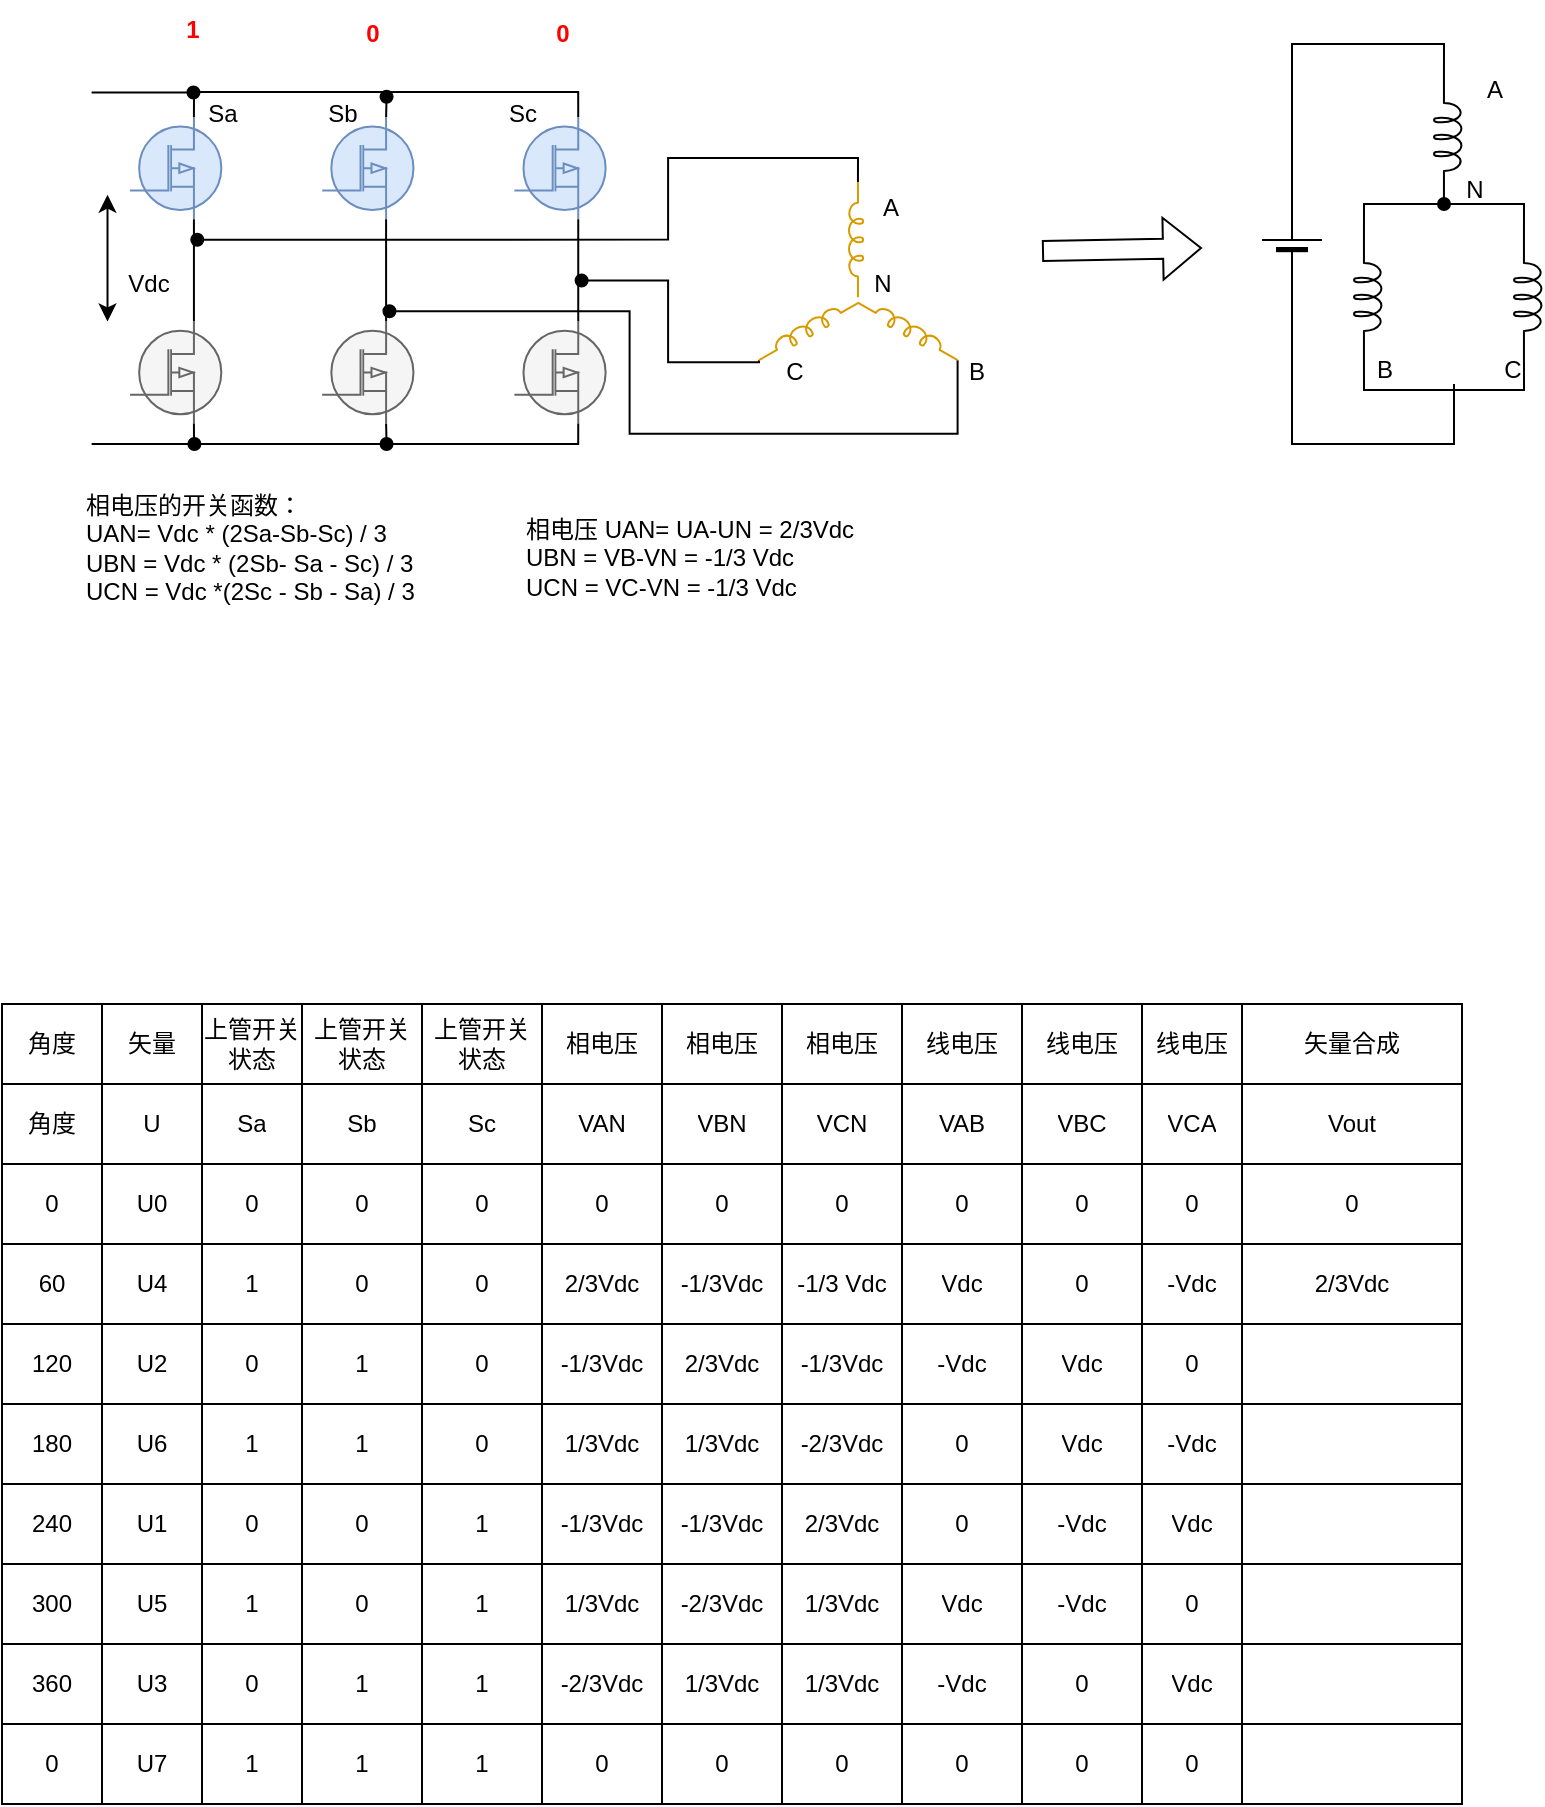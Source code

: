 <mxfile version="24.8.4">
  <diagram name="空间矢量电压等效" id="nmngKGhftoSC0VJmCKeP">
    <mxGraphModel dx="954" dy="558" grid="1" gridSize="10" guides="1" tooltips="1" connect="1" arrows="1" fold="1" page="1" pageScale="1" pageWidth="827" pageHeight="1169" math="0" shadow="0">
      <root>
        <mxCell id="0" />
        <mxCell id="1" parent="0" />
        <mxCell id="5_YuhG84WlwaUPd1VmNm-36" value="" style="group" vertex="1" connectable="0" parent="1">
          <mxGeometry x="80" y="48" width="461.744" height="190" as="geometry" />
        </mxCell>
        <mxCell id="5_YuhG84WlwaUPd1VmNm-1" value="" style="verticalLabelPosition=bottom;shadow=0;dashed=0;align=center;html=1;verticalAlign=top;shape=mxgraph.electrical.mosfets1.p-channel_mosfet_1;fillColor=#dae8fc;strokeColor=#6c8ebf;" vertex="1" parent="5_YuhG84WlwaUPd1VmNm-36">
          <mxGeometry x="24.02" y="26.559" width="45.637" height="51.075" as="geometry" />
        </mxCell>
        <mxCell id="5_YuhG84WlwaUPd1VmNm-2" value="" style="verticalLabelPosition=bottom;shadow=0;dashed=0;align=center;html=1;verticalAlign=top;shape=mxgraph.electrical.mosfets1.p-channel_mosfet_1;fillColor=#f5f5f5;strokeColor=#666666;fontColor=#333333;" vertex="1" parent="5_YuhG84WlwaUPd1VmNm-36">
          <mxGeometry x="24.02" y="128.71" width="45.637" height="51.075" as="geometry" />
        </mxCell>
        <mxCell id="5_YuhG84WlwaUPd1VmNm-3" style="edgeStyle=orthogonalEdgeStyle;rounded=0;orthogonalLoop=1;jettySize=auto;html=1;exitX=0.7;exitY=0;exitDx=0;exitDy=0;exitPerimeter=0;endArrow=oval;endFill=1;" edge="1" source="5_YuhG84WlwaUPd1VmNm-4" parent="5_YuhG84WlwaUPd1VmNm-36">
          <mxGeometry relative="1" as="geometry">
            <mxPoint x="152.284" y="16.344" as="targetPoint" />
          </mxGeometry>
        </mxCell>
        <mxCell id="5_YuhG84WlwaUPd1VmNm-4" value="" style="verticalLabelPosition=bottom;shadow=0;dashed=0;align=center;html=1;verticalAlign=top;shape=mxgraph.electrical.mosfets1.p-channel_mosfet_1;fillColor=#dae8fc;strokeColor=#6c8ebf;" vertex="1" parent="5_YuhG84WlwaUPd1VmNm-36">
          <mxGeometry x="120.098" y="26.559" width="45.637" height="51.075" as="geometry" />
        </mxCell>
        <mxCell id="5_YuhG84WlwaUPd1VmNm-5" style="edgeStyle=orthogonalEdgeStyle;rounded=0;orthogonalLoop=1;jettySize=auto;html=1;exitX=0.7;exitY=1;exitDx=0;exitDy=0;exitPerimeter=0;endArrow=oval;endFill=1;" edge="1" source="5_YuhG84WlwaUPd1VmNm-6" parent="5_YuhG84WlwaUPd1VmNm-36">
          <mxGeometry relative="1" as="geometry">
            <mxPoint x="152.284" y="190" as="targetPoint" />
          </mxGeometry>
        </mxCell>
        <mxCell id="5_YuhG84WlwaUPd1VmNm-6" value="" style="verticalLabelPosition=bottom;shadow=0;dashed=0;align=center;html=1;verticalAlign=top;shape=mxgraph.electrical.mosfets1.p-channel_mosfet_1;fillColor=#f5f5f5;strokeColor=#666666;fontColor=#333333;" vertex="1" parent="5_YuhG84WlwaUPd1VmNm-36">
          <mxGeometry x="120.098" y="128.71" width="45.637" height="51.075" as="geometry" />
        </mxCell>
        <mxCell id="5_YuhG84WlwaUPd1VmNm-7" value="" style="verticalLabelPosition=bottom;shadow=0;dashed=0;align=center;html=1;verticalAlign=top;shape=mxgraph.electrical.mosfets1.p-channel_mosfet_1;fillColor=#dae8fc;strokeColor=#6c8ebf;" vertex="1" parent="5_YuhG84WlwaUPd1VmNm-36">
          <mxGeometry x="216.176" y="26.559" width="45.637" height="51.075" as="geometry" />
        </mxCell>
        <mxCell id="5_YuhG84WlwaUPd1VmNm-8" value="" style="verticalLabelPosition=bottom;shadow=0;dashed=0;align=center;html=1;verticalAlign=top;shape=mxgraph.electrical.mosfets1.p-channel_mosfet_1;fillColor=#f5f5f5;strokeColor=#666666;fontColor=#333333;" vertex="1" parent="5_YuhG84WlwaUPd1VmNm-36">
          <mxGeometry x="216.176" y="128.71" width="45.637" height="51.075" as="geometry" />
        </mxCell>
        <mxCell id="5_YuhG84WlwaUPd1VmNm-9" style="edgeStyle=orthogonalEdgeStyle;rounded=0;orthogonalLoop=1;jettySize=auto;html=1;exitX=0.7;exitY=0;exitDx=0;exitDy=0;exitPerimeter=0;entryX=0.7;entryY=0;entryDx=0;entryDy=0;entryPerimeter=0;endArrow=none;endFill=0;" edge="1" source="5_YuhG84WlwaUPd1VmNm-1" target="5_YuhG84WlwaUPd1VmNm-7" parent="5_YuhG84WlwaUPd1VmNm-36">
          <mxGeometry relative="1" as="geometry">
            <Array as="points">
              <mxPoint x="56.116" y="14.074" />
              <mxPoint x="248.058" y="14.074" />
            </Array>
          </mxGeometry>
        </mxCell>
        <mxCell id="5_YuhG84WlwaUPd1VmNm-10" style="edgeStyle=orthogonalEdgeStyle;rounded=0;orthogonalLoop=1;jettySize=auto;html=1;exitX=0.7;exitY=1;exitDx=0;exitDy=0;exitPerimeter=0;entryX=0.7;entryY=0;entryDx=0;entryDy=0;entryPerimeter=0;endArrow=none;endFill=0;" edge="1" source="5_YuhG84WlwaUPd1VmNm-1" target="5_YuhG84WlwaUPd1VmNm-2" parent="5_YuhG84WlwaUPd1VmNm-36">
          <mxGeometry relative="1" as="geometry" />
        </mxCell>
        <mxCell id="5_YuhG84WlwaUPd1VmNm-11" style="edgeStyle=orthogonalEdgeStyle;rounded=0;orthogonalLoop=1;jettySize=auto;html=1;exitX=0.7;exitY=1;exitDx=0;exitDy=0;exitPerimeter=0;entryX=0.7;entryY=0;entryDx=0;entryDy=0;entryPerimeter=0;endArrow=none;endFill=0;" edge="1" source="5_YuhG84WlwaUPd1VmNm-4" target="5_YuhG84WlwaUPd1VmNm-6" parent="5_YuhG84WlwaUPd1VmNm-36">
          <mxGeometry relative="1" as="geometry" />
        </mxCell>
        <mxCell id="5_YuhG84WlwaUPd1VmNm-12" style="edgeStyle=orthogonalEdgeStyle;rounded=0;orthogonalLoop=1;jettySize=auto;html=1;exitX=0.7;exitY=1;exitDx=0;exitDy=0;exitPerimeter=0;entryX=0.7;entryY=0;entryDx=0;entryDy=0;entryPerimeter=0;endArrow=none;endFill=0;" edge="1" source="5_YuhG84WlwaUPd1VmNm-7" target="5_YuhG84WlwaUPd1VmNm-8" parent="5_YuhG84WlwaUPd1VmNm-36">
          <mxGeometry relative="1" as="geometry" />
        </mxCell>
        <mxCell id="5_YuhG84WlwaUPd1VmNm-13" style="edgeStyle=orthogonalEdgeStyle;rounded=0;orthogonalLoop=1;jettySize=auto;html=1;exitX=0.7;exitY=1;exitDx=0;exitDy=0;exitPerimeter=0;entryX=0.7;entryY=1;entryDx=0;entryDy=0;entryPerimeter=0;endArrow=none;endFill=0;" edge="1" source="5_YuhG84WlwaUPd1VmNm-2" target="5_YuhG84WlwaUPd1VmNm-8" parent="5_YuhG84WlwaUPd1VmNm-36">
          <mxGeometry relative="1" as="geometry">
            <Array as="points">
              <mxPoint x="56.116" y="190" />
              <mxPoint x="248.058" y="190" />
            </Array>
          </mxGeometry>
        </mxCell>
        <mxCell id="5_YuhG84WlwaUPd1VmNm-20" value="" style="endArrow=none;html=1;rounded=0;startArrow=oval;startFill=1;" edge="1" parent="5_YuhG84WlwaUPd1VmNm-36">
          <mxGeometry width="50" height="50" relative="1" as="geometry">
            <mxPoint x="55.725" y="14.233" as="sourcePoint" />
            <mxPoint x="4.804" y="14.233" as="targetPoint" />
          </mxGeometry>
        </mxCell>
        <mxCell id="5_YuhG84WlwaUPd1VmNm-21" value="" style="endArrow=none;html=1;rounded=0;startArrow=oval;startFill=1;" edge="1" parent="5_YuhG84WlwaUPd1VmNm-36">
          <mxGeometry width="50" height="50" relative="1" as="geometry">
            <mxPoint x="56.206" y="190" as="sourcePoint" />
            <mxPoint x="4.804" y="190" as="targetPoint" />
          </mxGeometry>
        </mxCell>
        <mxCell id="5_YuhG84WlwaUPd1VmNm-23" value="" style="group" vertex="1" connectable="0" parent="5_YuhG84WlwaUPd1VmNm-36">
          <mxGeometry x="336.273" y="57.204" width="125.471" height="111.72" as="geometry" />
        </mxCell>
        <mxCell id="5_YuhG84WlwaUPd1VmNm-24" value="" style="group" vertex="1" connectable="0" parent="5_YuhG84WlwaUPd1VmNm-23">
          <mxGeometry width="125.471" height="111.72" as="geometry" />
        </mxCell>
        <mxCell id="5_YuhG84WlwaUPd1VmNm-25" style="edgeStyle=orthogonalEdgeStyle;rounded=0;orthogonalLoop=1;jettySize=auto;html=1;exitX=0;exitY=0.645;exitDx=0;exitDy=0;exitPerimeter=0;endArrow=oval;endFill=1;" edge="1" parent="5_YuhG84WlwaUPd1VmNm-24" source="5_YuhG84WlwaUPd1VmNm-26">
          <mxGeometry relative="1" as="geometry">
            <mxPoint x="-86.47" y="51.075" as="targetPoint" />
            <Array as="points">
              <mxPoint x="-43.235" y="91.935" />
              <mxPoint x="-43.235" y="51.075" />
            </Array>
          </mxGeometry>
        </mxCell>
        <mxCell id="5_YuhG84WlwaUPd1VmNm-26" value="" style="pointerEvents=1;verticalLabelPosition=bottom;shadow=0;dashed=0;align=center;html=1;verticalAlign=top;shape=mxgraph.electrical.inductors.inductor_5;rotation=-30;fillColor=#ffe6cc;strokeColor=#d79b00;" vertex="1" parent="5_YuhG84WlwaUPd1VmNm-24">
          <mxGeometry x="-2.18" y="72.016" width="57.647" height="7.151" as="geometry" />
        </mxCell>
        <mxCell id="5_YuhG84WlwaUPd1VmNm-27" style="edgeStyle=orthogonalEdgeStyle;rounded=0;orthogonalLoop=1;jettySize=auto;html=1;exitX=1;exitY=0.645;exitDx=0;exitDy=0;exitPerimeter=0;endArrow=oval;endFill=1;" edge="1" parent="5_YuhG84WlwaUPd1VmNm-24" source="5_YuhG84WlwaUPd1VmNm-28">
          <mxGeometry relative="1" as="geometry">
            <mxPoint x="-278.626" y="30.645" as="targetPoint" />
            <Array as="points">
              <mxPoint x="51.882" y="-10.215" />
              <mxPoint x="-43.235" y="-10.215" />
              <mxPoint x="-43.235" y="31.156" />
            </Array>
          </mxGeometry>
        </mxCell>
        <mxCell id="5_YuhG84WlwaUPd1VmNm-28" value="" style="pointerEvents=1;verticalLabelPosition=bottom;shadow=0;dashed=0;align=center;html=1;verticalAlign=top;shape=mxgraph.electrical.inductors.inductor_5;rotation=-90;fillColor=#ffe6cc;strokeColor=#d79b00;" vertex="1" parent="5_YuhG84WlwaUPd1VmNm-24">
          <mxGeometry x="21.839" y="27.07" width="57.647" height="7.151" as="geometry" />
        </mxCell>
        <mxCell id="5_YuhG84WlwaUPd1VmNm-29" style="edgeStyle=orthogonalEdgeStyle;rounded=0;orthogonalLoop=1;jettySize=auto;html=1;exitX=1;exitY=0.645;exitDx=0;exitDy=0;exitPerimeter=0;endArrow=oval;endFill=1;" edge="1" parent="5_YuhG84WlwaUPd1VmNm-24" source="5_YuhG84WlwaUPd1VmNm-30">
          <mxGeometry relative="1" as="geometry">
            <mxPoint x="-182.548" y="66.398" as="targetPoint" />
            <Array as="points">
              <mxPoint x="101.362" y="127.688" />
              <mxPoint x="-62.451" y="127.688" />
              <mxPoint x="-62.451" y="66.909" />
            </Array>
          </mxGeometry>
        </mxCell>
        <mxCell id="5_YuhG84WlwaUPd1VmNm-30" value="" style="pointerEvents=1;verticalLabelPosition=bottom;shadow=0;dashed=0;align=center;html=1;verticalAlign=top;shape=mxgraph.electrical.inductors.inductor_5;rotation=30;fillColor=#ffe6cc;strokeColor=#d79b00;" vertex="1" parent="5_YuhG84WlwaUPd1VmNm-24">
          <mxGeometry x="48.261" y="72.016" width="57.647" height="7.151" as="geometry" />
        </mxCell>
        <mxCell id="5_YuhG84WlwaUPd1VmNm-31" value="A" style="text;html=1;align=center;verticalAlign=middle;resizable=0;points=[];autosize=1;strokeColor=none;fillColor=none;" vertex="1" parent="5_YuhG84WlwaUPd1VmNm-24">
          <mxGeometry x="52.844" width="30" height="30" as="geometry" />
        </mxCell>
        <mxCell id="5_YuhG84WlwaUPd1VmNm-32" value="B" style="text;html=1;align=center;verticalAlign=middle;resizable=0;points=[];autosize=1;strokeColor=none;fillColor=none;" vertex="1" parent="5_YuhG84WlwaUPd1VmNm-24">
          <mxGeometry x="95.471" y="81.72" width="30" height="30" as="geometry" />
        </mxCell>
        <mxCell id="5_YuhG84WlwaUPd1VmNm-33" value="C" style="text;html=1;align=center;verticalAlign=middle;resizable=0;points=[];autosize=1;strokeColor=none;fillColor=none;" vertex="1" parent="5_YuhG84WlwaUPd1VmNm-24">
          <mxGeometry x="4.805" y="81.72" width="30" height="30" as="geometry" />
        </mxCell>
        <mxCell id="5_YuhG84WlwaUPd1VmNm-39" value="N" style="text;html=1;align=center;verticalAlign=middle;resizable=0;points=[];autosize=1;strokeColor=none;fillColor=none;" vertex="1" parent="5_YuhG84WlwaUPd1VmNm-24">
          <mxGeometry x="48.258" y="37.796" width="30" height="30" as="geometry" />
        </mxCell>
        <mxCell id="5_YuhG84WlwaUPd1VmNm-37" value="" style="endArrow=classic;startArrow=classic;html=1;rounded=0;" edge="1" parent="5_YuhG84WlwaUPd1VmNm-36">
          <mxGeometry width="50" height="50" relative="1" as="geometry">
            <mxPoint x="12.754" y="128.707" as="sourcePoint" />
            <mxPoint x="12.754" y="65.374" as="targetPoint" />
          </mxGeometry>
        </mxCell>
        <mxCell id="5_YuhG84WlwaUPd1VmNm-38" value="Vdc" style="text;html=1;align=center;verticalAlign=middle;resizable=0;points=[];autosize=1;strokeColor=none;fillColor=none;" vertex="1" parent="5_YuhG84WlwaUPd1VmNm-36">
          <mxGeometry x="12.754" y="95.169" width="40" height="30" as="geometry" />
        </mxCell>
        <mxCell id="5_YuhG84WlwaUPd1VmNm-55" value="" style="group" vertex="1" connectable="0" parent="1">
          <mxGeometry x="670" y="46" width="140" height="192" as="geometry" />
        </mxCell>
        <mxCell id="5_YuhG84WlwaUPd1VmNm-46" style="edgeStyle=orthogonalEdgeStyle;rounded=0;orthogonalLoop=1;jettySize=auto;html=1;exitX=1;exitY=0.645;exitDx=0;exitDy=0;exitPerimeter=0;endArrow=oval;endFill=1;" edge="1" parent="5_YuhG84WlwaUPd1VmNm-55" source="5_YuhG84WlwaUPd1VmNm-41">
          <mxGeometry relative="1" as="geometry">
            <mxPoint x="91" y="72" as="targetPoint" />
          </mxGeometry>
        </mxCell>
        <mxCell id="5_YuhG84WlwaUPd1VmNm-41" value="" style="pointerEvents=1;verticalLabelPosition=bottom;shadow=0;dashed=0;align=center;html=1;verticalAlign=top;shape=mxgraph.electrical.inductors.inductor_5;direction=south;" vertex="1" parent="5_YuhG84WlwaUPd1VmNm-55">
          <mxGeometry x="86" y="12" width="14" height="53" as="geometry" />
        </mxCell>
        <mxCell id="5_YuhG84WlwaUPd1VmNm-43" value="" style="pointerEvents=1;verticalLabelPosition=bottom;shadow=0;dashed=0;align=center;html=1;verticalAlign=top;shape=mxgraph.electrical.inductors.inductor_5;direction=south;" vertex="1" parent="5_YuhG84WlwaUPd1VmNm-55">
          <mxGeometry x="46" y="92" width="14" height="53" as="geometry" />
        </mxCell>
        <mxCell id="5_YuhG84WlwaUPd1VmNm-44" value="" style="pointerEvents=1;verticalLabelPosition=bottom;shadow=0;dashed=0;align=center;html=1;verticalAlign=top;shape=mxgraph.electrical.inductors.inductor_5;direction=south;" vertex="1" parent="5_YuhG84WlwaUPd1VmNm-55">
          <mxGeometry x="126" y="92" width="14" height="53" as="geometry" />
        </mxCell>
        <mxCell id="5_YuhG84WlwaUPd1VmNm-45" style="edgeStyle=orthogonalEdgeStyle;rounded=0;orthogonalLoop=1;jettySize=auto;html=1;exitX=0;exitY=0.645;exitDx=0;exitDy=0;exitPerimeter=0;entryX=0;entryY=0.645;entryDx=0;entryDy=0;entryPerimeter=0;endArrow=none;endFill=0;" edge="1" parent="5_YuhG84WlwaUPd1VmNm-55" source="5_YuhG84WlwaUPd1VmNm-43" target="5_YuhG84WlwaUPd1VmNm-44">
          <mxGeometry relative="1" as="geometry" />
        </mxCell>
        <mxCell id="5_YuhG84WlwaUPd1VmNm-47" style="edgeStyle=orthogonalEdgeStyle;rounded=0;orthogonalLoop=1;jettySize=auto;html=1;exitX=1;exitY=0.645;exitDx=0;exitDy=0;exitPerimeter=0;entryX=1;entryY=0.645;entryDx=0;entryDy=0;entryPerimeter=0;endArrow=none;endFill=0;" edge="1" parent="5_YuhG84WlwaUPd1VmNm-55" source="5_YuhG84WlwaUPd1VmNm-43" target="5_YuhG84WlwaUPd1VmNm-44">
          <mxGeometry relative="1" as="geometry" />
        </mxCell>
        <mxCell id="5_YuhG84WlwaUPd1VmNm-50" style="edgeStyle=orthogonalEdgeStyle;rounded=0;orthogonalLoop=1;jettySize=auto;html=1;exitX=0;exitY=0.5;exitDx=0;exitDy=0;exitPerimeter=0;endArrow=none;endFill=0;" edge="1" parent="5_YuhG84WlwaUPd1VmNm-55" source="5_YuhG84WlwaUPd1VmNm-48">
          <mxGeometry relative="1" as="geometry">
            <mxPoint x="96" y="162" as="targetPoint" />
            <Array as="points">
              <mxPoint x="15" y="192" />
              <mxPoint x="96" y="192" />
            </Array>
          </mxGeometry>
        </mxCell>
        <mxCell id="5_YuhG84WlwaUPd1VmNm-48" value="" style="verticalLabelPosition=bottom;shadow=0;dashed=0;align=center;fillColor=strokeColor;html=1;verticalAlign=top;strokeWidth=1;shape=mxgraph.electrical.miscellaneous.monocell_battery;direction=north;" vertex="1" parent="5_YuhG84WlwaUPd1VmNm-55">
          <mxGeometry y="72" width="30" height="40" as="geometry" />
        </mxCell>
        <mxCell id="5_YuhG84WlwaUPd1VmNm-49" style="edgeStyle=orthogonalEdgeStyle;rounded=0;orthogonalLoop=1;jettySize=auto;html=1;exitX=1;exitY=0.5;exitDx=0;exitDy=0;exitPerimeter=0;entryX=0;entryY=0.645;entryDx=0;entryDy=0;entryPerimeter=0;endArrow=none;endFill=0;" edge="1" parent="5_YuhG84WlwaUPd1VmNm-55" source="5_YuhG84WlwaUPd1VmNm-48" target="5_YuhG84WlwaUPd1VmNm-41">
          <mxGeometry relative="1" as="geometry" />
        </mxCell>
        <mxCell id="5_YuhG84WlwaUPd1VmNm-51" value="A" style="text;html=1;align=center;verticalAlign=middle;resizable=0;points=[];autosize=1;strokeColor=none;fillColor=none;" vertex="1" parent="5_YuhG84WlwaUPd1VmNm-55">
          <mxGeometry x="101" width="30" height="30" as="geometry" />
        </mxCell>
        <mxCell id="5_YuhG84WlwaUPd1VmNm-52" value="N" style="text;html=1;align=center;verticalAlign=middle;resizable=0;points=[];autosize=1;strokeColor=none;fillColor=none;" vertex="1" parent="5_YuhG84WlwaUPd1VmNm-55">
          <mxGeometry x="91" y="50" width="30" height="30" as="geometry" />
        </mxCell>
        <mxCell id="5_YuhG84WlwaUPd1VmNm-53" value="B" style="text;html=1;align=center;verticalAlign=middle;resizable=0;points=[];autosize=1;strokeColor=none;fillColor=none;" vertex="1" parent="5_YuhG84WlwaUPd1VmNm-55">
          <mxGeometry x="46" y="140" width="30" height="30" as="geometry" />
        </mxCell>
        <mxCell id="5_YuhG84WlwaUPd1VmNm-54" value="C" style="text;html=1;align=center;verticalAlign=middle;resizable=0;points=[];autosize=1;strokeColor=none;fillColor=none;" vertex="1" parent="5_YuhG84WlwaUPd1VmNm-55">
          <mxGeometry x="110" y="140" width="30" height="30" as="geometry" />
        </mxCell>
        <mxCell id="5_YuhG84WlwaUPd1VmNm-56" value="" style="shape=flexArrow;endArrow=classic;html=1;rounded=0;" edge="1" parent="1">
          <mxGeometry width="50" height="50" relative="1" as="geometry">
            <mxPoint x="560" y="141.5" as="sourcePoint" />
            <mxPoint x="640" y="140" as="targetPoint" />
          </mxGeometry>
        </mxCell>
        <mxCell id="5_YuhG84WlwaUPd1VmNm-57" value="" style="shape=table;startSize=0;container=1;collapsible=0;childLayout=tableLayout;" vertex="1" parent="1">
          <mxGeometry x="40" y="518" width="730" height="400" as="geometry" />
        </mxCell>
        <mxCell id="5_YuhG84WlwaUPd1VmNm-138" style="shape=tableRow;horizontal=0;startSize=0;swimlaneHead=0;swimlaneBody=0;strokeColor=inherit;top=0;left=0;bottom=0;right=0;collapsible=0;dropTarget=0;fillColor=none;points=[[0,0.5],[1,0.5]];portConstraint=eastwest;" vertex="1" parent="5_YuhG84WlwaUPd1VmNm-57">
          <mxGeometry width="730" height="40" as="geometry" />
        </mxCell>
        <mxCell id="5_YuhG84WlwaUPd1VmNm-187" value="角度" style="shape=partialRectangle;html=1;whiteSpace=wrap;connectable=0;strokeColor=inherit;overflow=hidden;fillColor=none;top=0;left=0;bottom=0;right=0;pointerEvents=1;" vertex="1" parent="5_YuhG84WlwaUPd1VmNm-138">
          <mxGeometry width="50" height="40" as="geometry">
            <mxRectangle width="50" height="40" as="alternateBounds" />
          </mxGeometry>
        </mxCell>
        <mxCell id="5_YuhG84WlwaUPd1VmNm-177" value="矢量" style="shape=partialRectangle;html=1;whiteSpace=wrap;connectable=0;strokeColor=inherit;overflow=hidden;fillColor=none;top=0;left=0;bottom=0;right=0;pointerEvents=1;" vertex="1" parent="5_YuhG84WlwaUPd1VmNm-138">
          <mxGeometry x="50" width="50" height="40" as="geometry">
            <mxRectangle width="50" height="40" as="alternateBounds" />
          </mxGeometry>
        </mxCell>
        <mxCell id="5_YuhG84WlwaUPd1VmNm-139" value="上管开关状态" style="shape=partialRectangle;html=1;whiteSpace=wrap;connectable=0;strokeColor=inherit;overflow=hidden;fillColor=none;top=0;left=0;bottom=0;right=0;pointerEvents=1;" vertex="1" parent="5_YuhG84WlwaUPd1VmNm-138">
          <mxGeometry x="100" width="50" height="40" as="geometry">
            <mxRectangle width="50" height="40" as="alternateBounds" />
          </mxGeometry>
        </mxCell>
        <mxCell id="5_YuhG84WlwaUPd1VmNm-140" value="上管开关状态" style="shape=partialRectangle;html=1;whiteSpace=wrap;connectable=0;strokeColor=inherit;overflow=hidden;fillColor=none;top=0;left=0;bottom=0;right=0;pointerEvents=1;" vertex="1" parent="5_YuhG84WlwaUPd1VmNm-138">
          <mxGeometry x="150" width="60" height="40" as="geometry">
            <mxRectangle width="60" height="40" as="alternateBounds" />
          </mxGeometry>
        </mxCell>
        <mxCell id="5_YuhG84WlwaUPd1VmNm-141" value="上管开关状态" style="shape=partialRectangle;html=1;whiteSpace=wrap;connectable=0;strokeColor=inherit;overflow=hidden;fillColor=none;top=0;left=0;bottom=0;right=0;pointerEvents=1;" vertex="1" parent="5_YuhG84WlwaUPd1VmNm-138">
          <mxGeometry x="210" width="60" height="40" as="geometry">
            <mxRectangle width="60" height="40" as="alternateBounds" />
          </mxGeometry>
        </mxCell>
        <mxCell id="5_YuhG84WlwaUPd1VmNm-142" value="相电压" style="shape=partialRectangle;html=1;whiteSpace=wrap;connectable=0;strokeColor=inherit;overflow=hidden;fillColor=none;top=0;left=0;bottom=0;right=0;pointerEvents=1;" vertex="1" parent="5_YuhG84WlwaUPd1VmNm-138">
          <mxGeometry x="270" width="60" height="40" as="geometry">
            <mxRectangle width="60" height="40" as="alternateBounds" />
          </mxGeometry>
        </mxCell>
        <mxCell id="5_YuhG84WlwaUPd1VmNm-143" value="相电压" style="shape=partialRectangle;html=1;whiteSpace=wrap;connectable=0;strokeColor=inherit;overflow=hidden;fillColor=none;top=0;left=0;bottom=0;right=0;pointerEvents=1;" vertex="1" parent="5_YuhG84WlwaUPd1VmNm-138">
          <mxGeometry x="330" width="60" height="40" as="geometry">
            <mxRectangle width="60" height="40" as="alternateBounds" />
          </mxGeometry>
        </mxCell>
        <mxCell id="5_YuhG84WlwaUPd1VmNm-144" value="相电压" style="shape=partialRectangle;html=1;whiteSpace=wrap;connectable=0;strokeColor=inherit;overflow=hidden;fillColor=none;top=0;left=0;bottom=0;right=0;pointerEvents=1;" vertex="1" parent="5_YuhG84WlwaUPd1VmNm-138">
          <mxGeometry x="390" width="60" height="40" as="geometry">
            <mxRectangle width="60" height="40" as="alternateBounds" />
          </mxGeometry>
        </mxCell>
        <mxCell id="5_YuhG84WlwaUPd1VmNm-145" value="线电压" style="shape=partialRectangle;html=1;whiteSpace=wrap;connectable=0;strokeColor=inherit;overflow=hidden;fillColor=none;top=0;left=0;bottom=0;right=0;pointerEvents=1;" vertex="1" parent="5_YuhG84WlwaUPd1VmNm-138">
          <mxGeometry x="450" width="60" height="40" as="geometry">
            <mxRectangle width="60" height="40" as="alternateBounds" />
          </mxGeometry>
        </mxCell>
        <mxCell id="5_YuhG84WlwaUPd1VmNm-146" value="线电压" style="shape=partialRectangle;html=1;whiteSpace=wrap;connectable=0;strokeColor=inherit;overflow=hidden;fillColor=none;top=0;left=0;bottom=0;right=0;pointerEvents=1;" vertex="1" parent="5_YuhG84WlwaUPd1VmNm-138">
          <mxGeometry x="510" width="60" height="40" as="geometry">
            <mxRectangle width="60" height="40" as="alternateBounds" />
          </mxGeometry>
        </mxCell>
        <mxCell id="5_YuhG84WlwaUPd1VmNm-147" value="线电压" style="shape=partialRectangle;html=1;whiteSpace=wrap;connectable=0;strokeColor=inherit;overflow=hidden;fillColor=none;top=0;left=0;bottom=0;right=0;pointerEvents=1;" vertex="1" parent="5_YuhG84WlwaUPd1VmNm-138">
          <mxGeometry x="570" width="50" height="40" as="geometry">
            <mxRectangle width="50" height="40" as="alternateBounds" />
          </mxGeometry>
        </mxCell>
        <mxCell id="5_YuhG84WlwaUPd1VmNm-148" value="矢量合成" style="shape=partialRectangle;html=1;whiteSpace=wrap;connectable=0;strokeColor=inherit;overflow=hidden;fillColor=none;top=0;left=0;bottom=0;right=0;pointerEvents=1;" vertex="1" parent="5_YuhG84WlwaUPd1VmNm-138">
          <mxGeometry x="620" width="110" height="40" as="geometry">
            <mxRectangle width="110" height="40" as="alternateBounds" />
          </mxGeometry>
        </mxCell>
        <mxCell id="5_YuhG84WlwaUPd1VmNm-58" value="" style="shape=tableRow;horizontal=0;startSize=0;swimlaneHead=0;swimlaneBody=0;strokeColor=inherit;top=0;left=0;bottom=0;right=0;collapsible=0;dropTarget=0;fillColor=none;points=[[0,0.5],[1,0.5]];portConstraint=eastwest;" vertex="1" parent="5_YuhG84WlwaUPd1VmNm-57">
          <mxGeometry y="40" width="730" height="40" as="geometry" />
        </mxCell>
        <mxCell id="5_YuhG84WlwaUPd1VmNm-188" value="角度" style="shape=partialRectangle;html=1;whiteSpace=wrap;connectable=0;strokeColor=inherit;overflow=hidden;fillColor=none;top=0;left=0;bottom=0;right=0;pointerEvents=1;" vertex="1" parent="5_YuhG84WlwaUPd1VmNm-58">
          <mxGeometry width="50" height="40" as="geometry">
            <mxRectangle width="50" height="40" as="alternateBounds" />
          </mxGeometry>
        </mxCell>
        <mxCell id="5_YuhG84WlwaUPd1VmNm-178" value="U" style="shape=partialRectangle;html=1;whiteSpace=wrap;connectable=0;strokeColor=inherit;overflow=hidden;fillColor=none;top=0;left=0;bottom=0;right=0;pointerEvents=1;" vertex="1" parent="5_YuhG84WlwaUPd1VmNm-58">
          <mxGeometry x="50" width="50" height="40" as="geometry">
            <mxRectangle width="50" height="40" as="alternateBounds" />
          </mxGeometry>
        </mxCell>
        <mxCell id="5_YuhG84WlwaUPd1VmNm-59" value="Sa" style="shape=partialRectangle;html=1;whiteSpace=wrap;connectable=0;strokeColor=inherit;overflow=hidden;fillColor=none;top=0;left=0;bottom=0;right=0;pointerEvents=1;" vertex="1" parent="5_YuhG84WlwaUPd1VmNm-58">
          <mxGeometry x="100" width="50" height="40" as="geometry">
            <mxRectangle width="50" height="40" as="alternateBounds" />
          </mxGeometry>
        </mxCell>
        <mxCell id="5_YuhG84WlwaUPd1VmNm-60" value="Sb" style="shape=partialRectangle;html=1;whiteSpace=wrap;connectable=0;strokeColor=inherit;overflow=hidden;fillColor=none;top=0;left=0;bottom=0;right=0;pointerEvents=1;" vertex="1" parent="5_YuhG84WlwaUPd1VmNm-58">
          <mxGeometry x="150" width="60" height="40" as="geometry">
            <mxRectangle width="60" height="40" as="alternateBounds" />
          </mxGeometry>
        </mxCell>
        <mxCell id="5_YuhG84WlwaUPd1VmNm-61" value="Sc" style="shape=partialRectangle;html=1;whiteSpace=wrap;connectable=0;strokeColor=inherit;overflow=hidden;fillColor=none;top=0;left=0;bottom=0;right=0;pointerEvents=1;" vertex="1" parent="5_YuhG84WlwaUPd1VmNm-58">
          <mxGeometry x="210" width="60" height="40" as="geometry">
            <mxRectangle width="60" height="40" as="alternateBounds" />
          </mxGeometry>
        </mxCell>
        <mxCell id="5_YuhG84WlwaUPd1VmNm-62" value="VAN" style="shape=partialRectangle;html=1;whiteSpace=wrap;connectable=0;strokeColor=inherit;overflow=hidden;fillColor=none;top=0;left=0;bottom=0;right=0;pointerEvents=1;" vertex="1" parent="5_YuhG84WlwaUPd1VmNm-58">
          <mxGeometry x="270" width="60" height="40" as="geometry">
            <mxRectangle width="60" height="40" as="alternateBounds" />
          </mxGeometry>
        </mxCell>
        <mxCell id="5_YuhG84WlwaUPd1VmNm-96" value="VBN" style="shape=partialRectangle;html=1;whiteSpace=wrap;connectable=0;strokeColor=inherit;overflow=hidden;fillColor=none;top=0;left=0;bottom=0;right=0;pointerEvents=1;" vertex="1" parent="5_YuhG84WlwaUPd1VmNm-58">
          <mxGeometry x="330" width="60" height="40" as="geometry">
            <mxRectangle width="60" height="40" as="alternateBounds" />
          </mxGeometry>
        </mxCell>
        <mxCell id="5_YuhG84WlwaUPd1VmNm-110" value="VCN" style="shape=partialRectangle;html=1;whiteSpace=wrap;connectable=0;strokeColor=inherit;overflow=hidden;fillColor=none;top=0;left=0;bottom=0;right=0;pointerEvents=1;" vertex="1" parent="5_YuhG84WlwaUPd1VmNm-58">
          <mxGeometry x="390" width="60" height="40" as="geometry">
            <mxRectangle width="60" height="40" as="alternateBounds" />
          </mxGeometry>
        </mxCell>
        <mxCell id="5_YuhG84WlwaUPd1VmNm-103" value="VAB" style="shape=partialRectangle;html=1;whiteSpace=wrap;connectable=0;strokeColor=inherit;overflow=hidden;fillColor=none;top=0;left=0;bottom=0;right=0;pointerEvents=1;" vertex="1" parent="5_YuhG84WlwaUPd1VmNm-58">
          <mxGeometry x="450" width="60" height="40" as="geometry">
            <mxRectangle width="60" height="40" as="alternateBounds" />
          </mxGeometry>
        </mxCell>
        <mxCell id="5_YuhG84WlwaUPd1VmNm-124" value="VBC" style="shape=partialRectangle;html=1;whiteSpace=wrap;connectable=0;strokeColor=inherit;overflow=hidden;fillColor=none;top=0;left=0;bottom=0;right=0;pointerEvents=1;" vertex="1" parent="5_YuhG84WlwaUPd1VmNm-58">
          <mxGeometry x="510" width="60" height="40" as="geometry">
            <mxRectangle width="60" height="40" as="alternateBounds" />
          </mxGeometry>
        </mxCell>
        <mxCell id="5_YuhG84WlwaUPd1VmNm-117" value="VCA" style="shape=partialRectangle;html=1;whiteSpace=wrap;connectable=0;strokeColor=inherit;overflow=hidden;fillColor=none;top=0;left=0;bottom=0;right=0;pointerEvents=1;" vertex="1" parent="5_YuhG84WlwaUPd1VmNm-58">
          <mxGeometry x="570" width="50" height="40" as="geometry">
            <mxRectangle width="50" height="40" as="alternateBounds" />
          </mxGeometry>
        </mxCell>
        <mxCell id="5_YuhG84WlwaUPd1VmNm-131" value="Vout" style="shape=partialRectangle;html=1;whiteSpace=wrap;connectable=0;strokeColor=inherit;overflow=hidden;fillColor=none;top=0;left=0;bottom=0;right=0;pointerEvents=1;" vertex="1" parent="5_YuhG84WlwaUPd1VmNm-58">
          <mxGeometry x="620" width="110" height="40" as="geometry">
            <mxRectangle width="110" height="40" as="alternateBounds" />
          </mxGeometry>
        </mxCell>
        <mxCell id="5_YuhG84WlwaUPd1VmNm-78" style="shape=tableRow;horizontal=0;startSize=0;swimlaneHead=0;swimlaneBody=0;strokeColor=inherit;top=0;left=0;bottom=0;right=0;collapsible=0;dropTarget=0;fillColor=none;points=[[0,0.5],[1,0.5]];portConstraint=eastwest;" vertex="1" parent="5_YuhG84WlwaUPd1VmNm-57">
          <mxGeometry y="80" width="730" height="40" as="geometry" />
        </mxCell>
        <mxCell id="5_YuhG84WlwaUPd1VmNm-189" value="0" style="shape=partialRectangle;html=1;whiteSpace=wrap;connectable=0;strokeColor=inherit;overflow=hidden;fillColor=none;top=0;left=0;bottom=0;right=0;pointerEvents=1;" vertex="1" parent="5_YuhG84WlwaUPd1VmNm-78">
          <mxGeometry width="50" height="40" as="geometry">
            <mxRectangle width="50" height="40" as="alternateBounds" />
          </mxGeometry>
        </mxCell>
        <mxCell id="5_YuhG84WlwaUPd1VmNm-179" value="U0" style="shape=partialRectangle;html=1;whiteSpace=wrap;connectable=0;strokeColor=inherit;overflow=hidden;fillColor=none;top=0;left=0;bottom=0;right=0;pointerEvents=1;" vertex="1" parent="5_YuhG84WlwaUPd1VmNm-78">
          <mxGeometry x="50" width="50" height="40" as="geometry">
            <mxRectangle width="50" height="40" as="alternateBounds" />
          </mxGeometry>
        </mxCell>
        <mxCell id="5_YuhG84WlwaUPd1VmNm-79" value="0" style="shape=partialRectangle;html=1;whiteSpace=wrap;connectable=0;strokeColor=inherit;overflow=hidden;fillColor=none;top=0;left=0;bottom=0;right=0;pointerEvents=1;" vertex="1" parent="5_YuhG84WlwaUPd1VmNm-78">
          <mxGeometry x="100" width="50" height="40" as="geometry">
            <mxRectangle width="50" height="40" as="alternateBounds" />
          </mxGeometry>
        </mxCell>
        <mxCell id="5_YuhG84WlwaUPd1VmNm-80" value="0" style="shape=partialRectangle;html=1;whiteSpace=wrap;connectable=0;strokeColor=inherit;overflow=hidden;fillColor=none;top=0;left=0;bottom=0;right=0;pointerEvents=1;" vertex="1" parent="5_YuhG84WlwaUPd1VmNm-78">
          <mxGeometry x="150" width="60" height="40" as="geometry">
            <mxRectangle width="60" height="40" as="alternateBounds" />
          </mxGeometry>
        </mxCell>
        <mxCell id="5_YuhG84WlwaUPd1VmNm-81" value="0" style="shape=partialRectangle;html=1;whiteSpace=wrap;connectable=0;strokeColor=inherit;overflow=hidden;fillColor=none;top=0;left=0;bottom=0;right=0;pointerEvents=1;" vertex="1" parent="5_YuhG84WlwaUPd1VmNm-78">
          <mxGeometry x="210" width="60" height="40" as="geometry">
            <mxRectangle width="60" height="40" as="alternateBounds" />
          </mxGeometry>
        </mxCell>
        <mxCell id="5_YuhG84WlwaUPd1VmNm-82" value="0" style="shape=partialRectangle;html=1;whiteSpace=wrap;connectable=0;strokeColor=inherit;overflow=hidden;fillColor=none;top=0;left=0;bottom=0;right=0;pointerEvents=1;" vertex="1" parent="5_YuhG84WlwaUPd1VmNm-78">
          <mxGeometry x="270" width="60" height="40" as="geometry">
            <mxRectangle width="60" height="40" as="alternateBounds" />
          </mxGeometry>
        </mxCell>
        <mxCell id="5_YuhG84WlwaUPd1VmNm-97" value="0" style="shape=partialRectangle;html=1;whiteSpace=wrap;connectable=0;strokeColor=inherit;overflow=hidden;fillColor=none;top=0;left=0;bottom=0;right=0;pointerEvents=1;" vertex="1" parent="5_YuhG84WlwaUPd1VmNm-78">
          <mxGeometry x="330" width="60" height="40" as="geometry">
            <mxRectangle width="60" height="40" as="alternateBounds" />
          </mxGeometry>
        </mxCell>
        <mxCell id="5_YuhG84WlwaUPd1VmNm-111" value="0" style="shape=partialRectangle;html=1;whiteSpace=wrap;connectable=0;strokeColor=inherit;overflow=hidden;fillColor=none;top=0;left=0;bottom=0;right=0;pointerEvents=1;" vertex="1" parent="5_YuhG84WlwaUPd1VmNm-78">
          <mxGeometry x="390" width="60" height="40" as="geometry">
            <mxRectangle width="60" height="40" as="alternateBounds" />
          </mxGeometry>
        </mxCell>
        <mxCell id="5_YuhG84WlwaUPd1VmNm-104" value="0" style="shape=partialRectangle;html=1;whiteSpace=wrap;connectable=0;strokeColor=inherit;overflow=hidden;fillColor=none;top=0;left=0;bottom=0;right=0;pointerEvents=1;" vertex="1" parent="5_YuhG84WlwaUPd1VmNm-78">
          <mxGeometry x="450" width="60" height="40" as="geometry">
            <mxRectangle width="60" height="40" as="alternateBounds" />
          </mxGeometry>
        </mxCell>
        <mxCell id="5_YuhG84WlwaUPd1VmNm-125" value="0" style="shape=partialRectangle;html=1;whiteSpace=wrap;connectable=0;strokeColor=inherit;overflow=hidden;fillColor=none;top=0;left=0;bottom=0;right=0;pointerEvents=1;" vertex="1" parent="5_YuhG84WlwaUPd1VmNm-78">
          <mxGeometry x="510" width="60" height="40" as="geometry">
            <mxRectangle width="60" height="40" as="alternateBounds" />
          </mxGeometry>
        </mxCell>
        <mxCell id="5_YuhG84WlwaUPd1VmNm-118" value="0" style="shape=partialRectangle;html=1;whiteSpace=wrap;connectable=0;strokeColor=inherit;overflow=hidden;fillColor=none;top=0;left=0;bottom=0;right=0;pointerEvents=1;" vertex="1" parent="5_YuhG84WlwaUPd1VmNm-78">
          <mxGeometry x="570" width="50" height="40" as="geometry">
            <mxRectangle width="50" height="40" as="alternateBounds" />
          </mxGeometry>
        </mxCell>
        <mxCell id="5_YuhG84WlwaUPd1VmNm-132" value="0" style="shape=partialRectangle;html=1;whiteSpace=wrap;connectable=0;strokeColor=inherit;overflow=hidden;fillColor=none;top=0;left=0;bottom=0;right=0;pointerEvents=1;" vertex="1" parent="5_YuhG84WlwaUPd1VmNm-78">
          <mxGeometry x="620" width="110" height="40" as="geometry">
            <mxRectangle width="110" height="40" as="alternateBounds" />
          </mxGeometry>
        </mxCell>
        <mxCell id="5_YuhG84WlwaUPd1VmNm-63" value="" style="shape=tableRow;horizontal=0;startSize=0;swimlaneHead=0;swimlaneBody=0;strokeColor=inherit;top=0;left=0;bottom=0;right=0;collapsible=0;dropTarget=0;fillColor=none;points=[[0,0.5],[1,0.5]];portConstraint=eastwest;" vertex="1" parent="5_YuhG84WlwaUPd1VmNm-57">
          <mxGeometry y="120" width="730" height="40" as="geometry" />
        </mxCell>
        <mxCell id="5_YuhG84WlwaUPd1VmNm-190" value="60" style="shape=partialRectangle;html=1;whiteSpace=wrap;connectable=0;strokeColor=inherit;overflow=hidden;fillColor=none;top=0;left=0;bottom=0;right=0;pointerEvents=1;" vertex="1" parent="5_YuhG84WlwaUPd1VmNm-63">
          <mxGeometry width="50" height="40" as="geometry">
            <mxRectangle width="50" height="40" as="alternateBounds" />
          </mxGeometry>
        </mxCell>
        <mxCell id="5_YuhG84WlwaUPd1VmNm-180" value="U4" style="shape=partialRectangle;html=1;whiteSpace=wrap;connectable=0;strokeColor=inherit;overflow=hidden;fillColor=none;top=0;left=0;bottom=0;right=0;pointerEvents=1;" vertex="1" parent="5_YuhG84WlwaUPd1VmNm-63">
          <mxGeometry x="50" width="50" height="40" as="geometry">
            <mxRectangle width="50" height="40" as="alternateBounds" />
          </mxGeometry>
        </mxCell>
        <mxCell id="5_YuhG84WlwaUPd1VmNm-64" value="1" style="shape=partialRectangle;html=1;whiteSpace=wrap;connectable=0;strokeColor=inherit;overflow=hidden;fillColor=none;top=0;left=0;bottom=0;right=0;pointerEvents=1;" vertex="1" parent="5_YuhG84WlwaUPd1VmNm-63">
          <mxGeometry x="100" width="50" height="40" as="geometry">
            <mxRectangle width="50" height="40" as="alternateBounds" />
          </mxGeometry>
        </mxCell>
        <mxCell id="5_YuhG84WlwaUPd1VmNm-65" value="0" style="shape=partialRectangle;html=1;whiteSpace=wrap;connectable=0;strokeColor=inherit;overflow=hidden;fillColor=none;top=0;left=0;bottom=0;right=0;pointerEvents=1;" vertex="1" parent="5_YuhG84WlwaUPd1VmNm-63">
          <mxGeometry x="150" width="60" height="40" as="geometry">
            <mxRectangle width="60" height="40" as="alternateBounds" />
          </mxGeometry>
        </mxCell>
        <mxCell id="5_YuhG84WlwaUPd1VmNm-66" value="0" style="shape=partialRectangle;html=1;whiteSpace=wrap;connectable=0;strokeColor=inherit;overflow=hidden;fillColor=none;top=0;left=0;bottom=0;right=0;pointerEvents=1;" vertex="1" parent="5_YuhG84WlwaUPd1VmNm-63">
          <mxGeometry x="210" width="60" height="40" as="geometry">
            <mxRectangle width="60" height="40" as="alternateBounds" />
          </mxGeometry>
        </mxCell>
        <mxCell id="5_YuhG84WlwaUPd1VmNm-67" value="2/3Vdc" style="shape=partialRectangle;html=1;whiteSpace=wrap;connectable=0;strokeColor=inherit;overflow=hidden;fillColor=none;top=0;left=0;bottom=0;right=0;pointerEvents=1;" vertex="1" parent="5_YuhG84WlwaUPd1VmNm-63">
          <mxGeometry x="270" width="60" height="40" as="geometry">
            <mxRectangle width="60" height="40" as="alternateBounds" />
          </mxGeometry>
        </mxCell>
        <mxCell id="5_YuhG84WlwaUPd1VmNm-98" value="-1/3Vdc" style="shape=partialRectangle;html=1;whiteSpace=wrap;connectable=0;strokeColor=inherit;overflow=hidden;fillColor=none;top=0;left=0;bottom=0;right=0;pointerEvents=1;" vertex="1" parent="5_YuhG84WlwaUPd1VmNm-63">
          <mxGeometry x="330" width="60" height="40" as="geometry">
            <mxRectangle width="60" height="40" as="alternateBounds" />
          </mxGeometry>
        </mxCell>
        <mxCell id="5_YuhG84WlwaUPd1VmNm-112" value="-1/3 Vdc" style="shape=partialRectangle;html=1;whiteSpace=wrap;connectable=0;strokeColor=inherit;overflow=hidden;fillColor=none;top=0;left=0;bottom=0;right=0;pointerEvents=1;" vertex="1" parent="5_YuhG84WlwaUPd1VmNm-63">
          <mxGeometry x="390" width="60" height="40" as="geometry">
            <mxRectangle width="60" height="40" as="alternateBounds" />
          </mxGeometry>
        </mxCell>
        <mxCell id="5_YuhG84WlwaUPd1VmNm-105" value="Vdc" style="shape=partialRectangle;html=1;whiteSpace=wrap;connectable=0;strokeColor=inherit;overflow=hidden;fillColor=none;top=0;left=0;bottom=0;right=0;pointerEvents=1;" vertex="1" parent="5_YuhG84WlwaUPd1VmNm-63">
          <mxGeometry x="450" width="60" height="40" as="geometry">
            <mxRectangle width="60" height="40" as="alternateBounds" />
          </mxGeometry>
        </mxCell>
        <mxCell id="5_YuhG84WlwaUPd1VmNm-126" value="0" style="shape=partialRectangle;html=1;whiteSpace=wrap;connectable=0;strokeColor=inherit;overflow=hidden;fillColor=none;top=0;left=0;bottom=0;right=0;pointerEvents=1;" vertex="1" parent="5_YuhG84WlwaUPd1VmNm-63">
          <mxGeometry x="510" width="60" height="40" as="geometry">
            <mxRectangle width="60" height="40" as="alternateBounds" />
          </mxGeometry>
        </mxCell>
        <mxCell id="5_YuhG84WlwaUPd1VmNm-119" value="-Vdc" style="shape=partialRectangle;html=1;whiteSpace=wrap;connectable=0;strokeColor=inherit;overflow=hidden;fillColor=none;top=0;left=0;bottom=0;right=0;pointerEvents=1;" vertex="1" parent="5_YuhG84WlwaUPd1VmNm-63">
          <mxGeometry x="570" width="50" height="40" as="geometry">
            <mxRectangle width="50" height="40" as="alternateBounds" />
          </mxGeometry>
        </mxCell>
        <mxCell id="5_YuhG84WlwaUPd1VmNm-133" value="2/3Vdc" style="shape=partialRectangle;html=1;whiteSpace=wrap;connectable=0;strokeColor=inherit;overflow=hidden;fillColor=none;top=0;left=0;bottom=0;right=0;pointerEvents=1;" vertex="1" parent="5_YuhG84WlwaUPd1VmNm-63">
          <mxGeometry x="620" width="110" height="40" as="geometry">
            <mxRectangle width="110" height="40" as="alternateBounds" />
          </mxGeometry>
        </mxCell>
        <mxCell id="5_YuhG84WlwaUPd1VmNm-68" value="" style="shape=tableRow;horizontal=0;startSize=0;swimlaneHead=0;swimlaneBody=0;strokeColor=inherit;top=0;left=0;bottom=0;right=0;collapsible=0;dropTarget=0;fillColor=none;points=[[0,0.5],[1,0.5]];portConstraint=eastwest;" vertex="1" parent="5_YuhG84WlwaUPd1VmNm-57">
          <mxGeometry y="160" width="730" height="40" as="geometry" />
        </mxCell>
        <mxCell id="5_YuhG84WlwaUPd1VmNm-191" value="120" style="shape=partialRectangle;html=1;whiteSpace=wrap;connectable=0;strokeColor=inherit;overflow=hidden;fillColor=none;top=0;left=0;bottom=0;right=0;pointerEvents=1;" vertex="1" parent="5_YuhG84WlwaUPd1VmNm-68">
          <mxGeometry width="50" height="40" as="geometry">
            <mxRectangle width="50" height="40" as="alternateBounds" />
          </mxGeometry>
        </mxCell>
        <mxCell id="5_YuhG84WlwaUPd1VmNm-181" value="U2" style="shape=partialRectangle;html=1;whiteSpace=wrap;connectable=0;strokeColor=inherit;overflow=hidden;fillColor=none;top=0;left=0;bottom=0;right=0;pointerEvents=1;" vertex="1" parent="5_YuhG84WlwaUPd1VmNm-68">
          <mxGeometry x="50" width="50" height="40" as="geometry">
            <mxRectangle width="50" height="40" as="alternateBounds" />
          </mxGeometry>
        </mxCell>
        <mxCell id="5_YuhG84WlwaUPd1VmNm-69" value="0" style="shape=partialRectangle;html=1;whiteSpace=wrap;connectable=0;strokeColor=inherit;overflow=hidden;fillColor=none;top=0;left=0;bottom=0;right=0;pointerEvents=1;" vertex="1" parent="5_YuhG84WlwaUPd1VmNm-68">
          <mxGeometry x="100" width="50" height="40" as="geometry">
            <mxRectangle width="50" height="40" as="alternateBounds" />
          </mxGeometry>
        </mxCell>
        <mxCell id="5_YuhG84WlwaUPd1VmNm-70" value="1" style="shape=partialRectangle;html=1;whiteSpace=wrap;connectable=0;strokeColor=inherit;overflow=hidden;fillColor=none;top=0;left=0;bottom=0;right=0;pointerEvents=1;" vertex="1" parent="5_YuhG84WlwaUPd1VmNm-68">
          <mxGeometry x="150" width="60" height="40" as="geometry">
            <mxRectangle width="60" height="40" as="alternateBounds" />
          </mxGeometry>
        </mxCell>
        <mxCell id="5_YuhG84WlwaUPd1VmNm-71" value="0" style="shape=partialRectangle;html=1;whiteSpace=wrap;connectable=0;strokeColor=inherit;overflow=hidden;fillColor=none;top=0;left=0;bottom=0;right=0;pointerEvents=1;" vertex="1" parent="5_YuhG84WlwaUPd1VmNm-68">
          <mxGeometry x="210" width="60" height="40" as="geometry">
            <mxRectangle width="60" height="40" as="alternateBounds" />
          </mxGeometry>
        </mxCell>
        <mxCell id="5_YuhG84WlwaUPd1VmNm-72" value="-1/3Vdc" style="shape=partialRectangle;html=1;whiteSpace=wrap;connectable=0;strokeColor=inherit;overflow=hidden;fillColor=none;top=0;left=0;bottom=0;right=0;pointerEvents=1;" vertex="1" parent="5_YuhG84WlwaUPd1VmNm-68">
          <mxGeometry x="270" width="60" height="40" as="geometry">
            <mxRectangle width="60" height="40" as="alternateBounds" />
          </mxGeometry>
        </mxCell>
        <mxCell id="5_YuhG84WlwaUPd1VmNm-99" value="2/3Vdc" style="shape=partialRectangle;html=1;whiteSpace=wrap;connectable=0;strokeColor=inherit;overflow=hidden;fillColor=none;top=0;left=0;bottom=0;right=0;pointerEvents=1;" vertex="1" parent="5_YuhG84WlwaUPd1VmNm-68">
          <mxGeometry x="330" width="60" height="40" as="geometry">
            <mxRectangle width="60" height="40" as="alternateBounds" />
          </mxGeometry>
        </mxCell>
        <mxCell id="5_YuhG84WlwaUPd1VmNm-113" value="-1/3Vdc" style="shape=partialRectangle;html=1;whiteSpace=wrap;connectable=0;strokeColor=inherit;overflow=hidden;fillColor=none;top=0;left=0;bottom=0;right=0;pointerEvents=1;" vertex="1" parent="5_YuhG84WlwaUPd1VmNm-68">
          <mxGeometry x="390" width="60" height="40" as="geometry">
            <mxRectangle width="60" height="40" as="alternateBounds" />
          </mxGeometry>
        </mxCell>
        <mxCell id="5_YuhG84WlwaUPd1VmNm-106" value="-Vdc" style="shape=partialRectangle;html=1;whiteSpace=wrap;connectable=0;strokeColor=inherit;overflow=hidden;fillColor=none;top=0;left=0;bottom=0;right=0;pointerEvents=1;" vertex="1" parent="5_YuhG84WlwaUPd1VmNm-68">
          <mxGeometry x="450" width="60" height="40" as="geometry">
            <mxRectangle width="60" height="40" as="alternateBounds" />
          </mxGeometry>
        </mxCell>
        <mxCell id="5_YuhG84WlwaUPd1VmNm-127" value="Vdc" style="shape=partialRectangle;html=1;whiteSpace=wrap;connectable=0;strokeColor=inherit;overflow=hidden;fillColor=none;top=0;left=0;bottom=0;right=0;pointerEvents=1;" vertex="1" parent="5_YuhG84WlwaUPd1VmNm-68">
          <mxGeometry x="510" width="60" height="40" as="geometry">
            <mxRectangle width="60" height="40" as="alternateBounds" />
          </mxGeometry>
        </mxCell>
        <mxCell id="5_YuhG84WlwaUPd1VmNm-120" value="0" style="shape=partialRectangle;html=1;whiteSpace=wrap;connectable=0;strokeColor=inherit;overflow=hidden;fillColor=none;top=0;left=0;bottom=0;right=0;pointerEvents=1;" vertex="1" parent="5_YuhG84WlwaUPd1VmNm-68">
          <mxGeometry x="570" width="50" height="40" as="geometry">
            <mxRectangle width="50" height="40" as="alternateBounds" />
          </mxGeometry>
        </mxCell>
        <mxCell id="5_YuhG84WlwaUPd1VmNm-134" value="" style="shape=partialRectangle;html=1;whiteSpace=wrap;connectable=0;strokeColor=inherit;overflow=hidden;fillColor=none;top=0;left=0;bottom=0;right=0;pointerEvents=1;" vertex="1" parent="5_YuhG84WlwaUPd1VmNm-68">
          <mxGeometry x="620" width="110" height="40" as="geometry">
            <mxRectangle width="110" height="40" as="alternateBounds" />
          </mxGeometry>
        </mxCell>
        <mxCell id="5_YuhG84WlwaUPd1VmNm-73" value="" style="shape=tableRow;horizontal=0;startSize=0;swimlaneHead=0;swimlaneBody=0;strokeColor=inherit;top=0;left=0;bottom=0;right=0;collapsible=0;dropTarget=0;fillColor=none;points=[[0,0.5],[1,0.5]];portConstraint=eastwest;" vertex="1" parent="5_YuhG84WlwaUPd1VmNm-57">
          <mxGeometry y="200" width="730" height="40" as="geometry" />
        </mxCell>
        <mxCell id="5_YuhG84WlwaUPd1VmNm-192" value="180" style="shape=partialRectangle;html=1;whiteSpace=wrap;connectable=0;strokeColor=inherit;overflow=hidden;fillColor=none;top=0;left=0;bottom=0;right=0;pointerEvents=1;" vertex="1" parent="5_YuhG84WlwaUPd1VmNm-73">
          <mxGeometry width="50" height="40" as="geometry">
            <mxRectangle width="50" height="40" as="alternateBounds" />
          </mxGeometry>
        </mxCell>
        <mxCell id="5_YuhG84WlwaUPd1VmNm-182" value="U6" style="shape=partialRectangle;html=1;whiteSpace=wrap;connectable=0;strokeColor=inherit;overflow=hidden;fillColor=none;top=0;left=0;bottom=0;right=0;pointerEvents=1;" vertex="1" parent="5_YuhG84WlwaUPd1VmNm-73">
          <mxGeometry x="50" width="50" height="40" as="geometry">
            <mxRectangle width="50" height="40" as="alternateBounds" />
          </mxGeometry>
        </mxCell>
        <mxCell id="5_YuhG84WlwaUPd1VmNm-74" value="1" style="shape=partialRectangle;html=1;whiteSpace=wrap;connectable=0;strokeColor=inherit;overflow=hidden;fillColor=none;top=0;left=0;bottom=0;right=0;pointerEvents=1;" vertex="1" parent="5_YuhG84WlwaUPd1VmNm-73">
          <mxGeometry x="100" width="50" height="40" as="geometry">
            <mxRectangle width="50" height="40" as="alternateBounds" />
          </mxGeometry>
        </mxCell>
        <mxCell id="5_YuhG84WlwaUPd1VmNm-75" value="1" style="shape=partialRectangle;html=1;whiteSpace=wrap;connectable=0;strokeColor=inherit;overflow=hidden;fillColor=none;top=0;left=0;bottom=0;right=0;pointerEvents=1;" vertex="1" parent="5_YuhG84WlwaUPd1VmNm-73">
          <mxGeometry x="150" width="60" height="40" as="geometry">
            <mxRectangle width="60" height="40" as="alternateBounds" />
          </mxGeometry>
        </mxCell>
        <mxCell id="5_YuhG84WlwaUPd1VmNm-76" value="0" style="shape=partialRectangle;html=1;whiteSpace=wrap;connectable=0;strokeColor=inherit;overflow=hidden;fillColor=none;top=0;left=0;bottom=0;right=0;pointerEvents=1;" vertex="1" parent="5_YuhG84WlwaUPd1VmNm-73">
          <mxGeometry x="210" width="60" height="40" as="geometry">
            <mxRectangle width="60" height="40" as="alternateBounds" />
          </mxGeometry>
        </mxCell>
        <mxCell id="5_YuhG84WlwaUPd1VmNm-77" value="1/3Vdc" style="shape=partialRectangle;html=1;whiteSpace=wrap;connectable=0;strokeColor=inherit;overflow=hidden;fillColor=none;top=0;left=0;bottom=0;right=0;pointerEvents=1;" vertex="1" parent="5_YuhG84WlwaUPd1VmNm-73">
          <mxGeometry x="270" width="60" height="40" as="geometry">
            <mxRectangle width="60" height="40" as="alternateBounds" />
          </mxGeometry>
        </mxCell>
        <mxCell id="5_YuhG84WlwaUPd1VmNm-100" value="1/3Vdc" style="shape=partialRectangle;html=1;whiteSpace=wrap;connectable=0;strokeColor=inherit;overflow=hidden;fillColor=none;top=0;left=0;bottom=0;right=0;pointerEvents=1;" vertex="1" parent="5_YuhG84WlwaUPd1VmNm-73">
          <mxGeometry x="330" width="60" height="40" as="geometry">
            <mxRectangle width="60" height="40" as="alternateBounds" />
          </mxGeometry>
        </mxCell>
        <mxCell id="5_YuhG84WlwaUPd1VmNm-114" value="-2/3Vdc" style="shape=partialRectangle;html=1;whiteSpace=wrap;connectable=0;strokeColor=inherit;overflow=hidden;fillColor=none;top=0;left=0;bottom=0;right=0;pointerEvents=1;" vertex="1" parent="5_YuhG84WlwaUPd1VmNm-73">
          <mxGeometry x="390" width="60" height="40" as="geometry">
            <mxRectangle width="60" height="40" as="alternateBounds" />
          </mxGeometry>
        </mxCell>
        <mxCell id="5_YuhG84WlwaUPd1VmNm-107" value="0" style="shape=partialRectangle;html=1;whiteSpace=wrap;connectable=0;strokeColor=inherit;overflow=hidden;fillColor=none;top=0;left=0;bottom=0;right=0;pointerEvents=1;" vertex="1" parent="5_YuhG84WlwaUPd1VmNm-73">
          <mxGeometry x="450" width="60" height="40" as="geometry">
            <mxRectangle width="60" height="40" as="alternateBounds" />
          </mxGeometry>
        </mxCell>
        <mxCell id="5_YuhG84WlwaUPd1VmNm-128" value="Vdc" style="shape=partialRectangle;html=1;whiteSpace=wrap;connectable=0;strokeColor=inherit;overflow=hidden;fillColor=none;top=0;left=0;bottom=0;right=0;pointerEvents=1;" vertex="1" parent="5_YuhG84WlwaUPd1VmNm-73">
          <mxGeometry x="510" width="60" height="40" as="geometry">
            <mxRectangle width="60" height="40" as="alternateBounds" />
          </mxGeometry>
        </mxCell>
        <mxCell id="5_YuhG84WlwaUPd1VmNm-121" value="-Vdc" style="shape=partialRectangle;html=1;whiteSpace=wrap;connectable=0;strokeColor=inherit;overflow=hidden;fillColor=none;top=0;left=0;bottom=0;right=0;pointerEvents=1;" vertex="1" parent="5_YuhG84WlwaUPd1VmNm-73">
          <mxGeometry x="570" width="50" height="40" as="geometry">
            <mxRectangle width="50" height="40" as="alternateBounds" />
          </mxGeometry>
        </mxCell>
        <mxCell id="5_YuhG84WlwaUPd1VmNm-135" style="shape=partialRectangle;html=1;whiteSpace=wrap;connectable=0;strokeColor=inherit;overflow=hidden;fillColor=none;top=0;left=0;bottom=0;right=0;pointerEvents=1;" vertex="1" parent="5_YuhG84WlwaUPd1VmNm-73">
          <mxGeometry x="620" width="110" height="40" as="geometry">
            <mxRectangle width="110" height="40" as="alternateBounds" />
          </mxGeometry>
        </mxCell>
        <mxCell id="5_YuhG84WlwaUPd1VmNm-83" style="shape=tableRow;horizontal=0;startSize=0;swimlaneHead=0;swimlaneBody=0;strokeColor=inherit;top=0;left=0;bottom=0;right=0;collapsible=0;dropTarget=0;fillColor=none;points=[[0,0.5],[1,0.5]];portConstraint=eastwest;" vertex="1" parent="5_YuhG84WlwaUPd1VmNm-57">
          <mxGeometry y="240" width="730" height="40" as="geometry" />
        </mxCell>
        <mxCell id="5_YuhG84WlwaUPd1VmNm-193" value="240" style="shape=partialRectangle;html=1;whiteSpace=wrap;connectable=0;strokeColor=inherit;overflow=hidden;fillColor=none;top=0;left=0;bottom=0;right=0;pointerEvents=1;" vertex="1" parent="5_YuhG84WlwaUPd1VmNm-83">
          <mxGeometry width="50" height="40" as="geometry">
            <mxRectangle width="50" height="40" as="alternateBounds" />
          </mxGeometry>
        </mxCell>
        <mxCell id="5_YuhG84WlwaUPd1VmNm-183" value="U1" style="shape=partialRectangle;html=1;whiteSpace=wrap;connectable=0;strokeColor=inherit;overflow=hidden;fillColor=none;top=0;left=0;bottom=0;right=0;pointerEvents=1;" vertex="1" parent="5_YuhG84WlwaUPd1VmNm-83">
          <mxGeometry x="50" width="50" height="40" as="geometry">
            <mxRectangle width="50" height="40" as="alternateBounds" />
          </mxGeometry>
        </mxCell>
        <mxCell id="5_YuhG84WlwaUPd1VmNm-84" value="0" style="shape=partialRectangle;html=1;whiteSpace=wrap;connectable=0;strokeColor=inherit;overflow=hidden;fillColor=none;top=0;left=0;bottom=0;right=0;pointerEvents=1;" vertex="1" parent="5_YuhG84WlwaUPd1VmNm-83">
          <mxGeometry x="100" width="50" height="40" as="geometry">
            <mxRectangle width="50" height="40" as="alternateBounds" />
          </mxGeometry>
        </mxCell>
        <mxCell id="5_YuhG84WlwaUPd1VmNm-85" value="0" style="shape=partialRectangle;html=1;whiteSpace=wrap;connectable=0;strokeColor=inherit;overflow=hidden;fillColor=none;top=0;left=0;bottom=0;right=0;pointerEvents=1;" vertex="1" parent="5_YuhG84WlwaUPd1VmNm-83">
          <mxGeometry x="150" width="60" height="40" as="geometry">
            <mxRectangle width="60" height="40" as="alternateBounds" />
          </mxGeometry>
        </mxCell>
        <mxCell id="5_YuhG84WlwaUPd1VmNm-86" value="1" style="shape=partialRectangle;html=1;whiteSpace=wrap;connectable=0;strokeColor=inherit;overflow=hidden;fillColor=none;top=0;left=0;bottom=0;right=0;pointerEvents=1;" vertex="1" parent="5_YuhG84WlwaUPd1VmNm-83">
          <mxGeometry x="210" width="60" height="40" as="geometry">
            <mxRectangle width="60" height="40" as="alternateBounds" />
          </mxGeometry>
        </mxCell>
        <mxCell id="5_YuhG84WlwaUPd1VmNm-87" value="-1/3Vdc" style="shape=partialRectangle;html=1;whiteSpace=wrap;connectable=0;strokeColor=inherit;overflow=hidden;fillColor=none;top=0;left=0;bottom=0;right=0;pointerEvents=1;" vertex="1" parent="5_YuhG84WlwaUPd1VmNm-83">
          <mxGeometry x="270" width="60" height="40" as="geometry">
            <mxRectangle width="60" height="40" as="alternateBounds" />
          </mxGeometry>
        </mxCell>
        <mxCell id="5_YuhG84WlwaUPd1VmNm-101" value="-1/3Vdc" style="shape=partialRectangle;html=1;whiteSpace=wrap;connectable=0;strokeColor=inherit;overflow=hidden;fillColor=none;top=0;left=0;bottom=0;right=0;pointerEvents=1;" vertex="1" parent="5_YuhG84WlwaUPd1VmNm-83">
          <mxGeometry x="330" width="60" height="40" as="geometry">
            <mxRectangle width="60" height="40" as="alternateBounds" />
          </mxGeometry>
        </mxCell>
        <mxCell id="5_YuhG84WlwaUPd1VmNm-115" value="2/3Vdc" style="shape=partialRectangle;html=1;whiteSpace=wrap;connectable=0;strokeColor=inherit;overflow=hidden;fillColor=none;top=0;left=0;bottom=0;right=0;pointerEvents=1;" vertex="1" parent="5_YuhG84WlwaUPd1VmNm-83">
          <mxGeometry x="390" width="60" height="40" as="geometry">
            <mxRectangle width="60" height="40" as="alternateBounds" />
          </mxGeometry>
        </mxCell>
        <mxCell id="5_YuhG84WlwaUPd1VmNm-108" value="0" style="shape=partialRectangle;html=1;whiteSpace=wrap;connectable=0;strokeColor=inherit;overflow=hidden;fillColor=none;top=0;left=0;bottom=0;right=0;pointerEvents=1;" vertex="1" parent="5_YuhG84WlwaUPd1VmNm-83">
          <mxGeometry x="450" width="60" height="40" as="geometry">
            <mxRectangle width="60" height="40" as="alternateBounds" />
          </mxGeometry>
        </mxCell>
        <mxCell id="5_YuhG84WlwaUPd1VmNm-129" value="-Vdc" style="shape=partialRectangle;html=1;whiteSpace=wrap;connectable=0;strokeColor=inherit;overflow=hidden;fillColor=none;top=0;left=0;bottom=0;right=0;pointerEvents=1;" vertex="1" parent="5_YuhG84WlwaUPd1VmNm-83">
          <mxGeometry x="510" width="60" height="40" as="geometry">
            <mxRectangle width="60" height="40" as="alternateBounds" />
          </mxGeometry>
        </mxCell>
        <mxCell id="5_YuhG84WlwaUPd1VmNm-122" value="Vdc" style="shape=partialRectangle;html=1;whiteSpace=wrap;connectable=0;strokeColor=inherit;overflow=hidden;fillColor=none;top=0;left=0;bottom=0;right=0;pointerEvents=1;" vertex="1" parent="5_YuhG84WlwaUPd1VmNm-83">
          <mxGeometry x="570" width="50" height="40" as="geometry">
            <mxRectangle width="50" height="40" as="alternateBounds" />
          </mxGeometry>
        </mxCell>
        <mxCell id="5_YuhG84WlwaUPd1VmNm-136" style="shape=partialRectangle;html=1;whiteSpace=wrap;connectable=0;strokeColor=inherit;overflow=hidden;fillColor=none;top=0;left=0;bottom=0;right=0;pointerEvents=1;" vertex="1" parent="5_YuhG84WlwaUPd1VmNm-83">
          <mxGeometry x="620" width="110" height="40" as="geometry">
            <mxRectangle width="110" height="40" as="alternateBounds" />
          </mxGeometry>
        </mxCell>
        <mxCell id="5_YuhG84WlwaUPd1VmNm-88" style="shape=tableRow;horizontal=0;startSize=0;swimlaneHead=0;swimlaneBody=0;strokeColor=inherit;top=0;left=0;bottom=0;right=0;collapsible=0;dropTarget=0;fillColor=none;points=[[0,0.5],[1,0.5]];portConstraint=eastwest;" vertex="1" parent="5_YuhG84WlwaUPd1VmNm-57">
          <mxGeometry y="280" width="730" height="40" as="geometry" />
        </mxCell>
        <mxCell id="5_YuhG84WlwaUPd1VmNm-194" value="300" style="shape=partialRectangle;html=1;whiteSpace=wrap;connectable=0;strokeColor=inherit;overflow=hidden;fillColor=none;top=0;left=0;bottom=0;right=0;pointerEvents=1;" vertex="1" parent="5_YuhG84WlwaUPd1VmNm-88">
          <mxGeometry width="50" height="40" as="geometry">
            <mxRectangle width="50" height="40" as="alternateBounds" />
          </mxGeometry>
        </mxCell>
        <mxCell id="5_YuhG84WlwaUPd1VmNm-184" value="U5" style="shape=partialRectangle;html=1;whiteSpace=wrap;connectable=0;strokeColor=inherit;overflow=hidden;fillColor=none;top=0;left=0;bottom=0;right=0;pointerEvents=1;" vertex="1" parent="5_YuhG84WlwaUPd1VmNm-88">
          <mxGeometry x="50" width="50" height="40" as="geometry">
            <mxRectangle width="50" height="40" as="alternateBounds" />
          </mxGeometry>
        </mxCell>
        <mxCell id="5_YuhG84WlwaUPd1VmNm-89" value="1" style="shape=partialRectangle;html=1;whiteSpace=wrap;connectable=0;strokeColor=inherit;overflow=hidden;fillColor=none;top=0;left=0;bottom=0;right=0;pointerEvents=1;" vertex="1" parent="5_YuhG84WlwaUPd1VmNm-88">
          <mxGeometry x="100" width="50" height="40" as="geometry">
            <mxRectangle width="50" height="40" as="alternateBounds" />
          </mxGeometry>
        </mxCell>
        <mxCell id="5_YuhG84WlwaUPd1VmNm-90" value="0" style="shape=partialRectangle;html=1;whiteSpace=wrap;connectable=0;strokeColor=inherit;overflow=hidden;fillColor=none;top=0;left=0;bottom=0;right=0;pointerEvents=1;" vertex="1" parent="5_YuhG84WlwaUPd1VmNm-88">
          <mxGeometry x="150" width="60" height="40" as="geometry">
            <mxRectangle width="60" height="40" as="alternateBounds" />
          </mxGeometry>
        </mxCell>
        <mxCell id="5_YuhG84WlwaUPd1VmNm-91" value="1" style="shape=partialRectangle;html=1;whiteSpace=wrap;connectable=0;strokeColor=inherit;overflow=hidden;fillColor=none;top=0;left=0;bottom=0;right=0;pointerEvents=1;" vertex="1" parent="5_YuhG84WlwaUPd1VmNm-88">
          <mxGeometry x="210" width="60" height="40" as="geometry">
            <mxRectangle width="60" height="40" as="alternateBounds" />
          </mxGeometry>
        </mxCell>
        <mxCell id="5_YuhG84WlwaUPd1VmNm-92" value="1/3Vdc" style="shape=partialRectangle;html=1;whiteSpace=wrap;connectable=0;strokeColor=inherit;overflow=hidden;fillColor=none;top=0;left=0;bottom=0;right=0;pointerEvents=1;" vertex="1" parent="5_YuhG84WlwaUPd1VmNm-88">
          <mxGeometry x="270" width="60" height="40" as="geometry">
            <mxRectangle width="60" height="40" as="alternateBounds" />
          </mxGeometry>
        </mxCell>
        <mxCell id="5_YuhG84WlwaUPd1VmNm-102" value="-2/3Vdc" style="shape=partialRectangle;html=1;whiteSpace=wrap;connectable=0;strokeColor=inherit;overflow=hidden;fillColor=none;top=0;left=0;bottom=0;right=0;pointerEvents=1;" vertex="1" parent="5_YuhG84WlwaUPd1VmNm-88">
          <mxGeometry x="330" width="60" height="40" as="geometry">
            <mxRectangle width="60" height="40" as="alternateBounds" />
          </mxGeometry>
        </mxCell>
        <mxCell id="5_YuhG84WlwaUPd1VmNm-116" value="1/3Vdc" style="shape=partialRectangle;html=1;whiteSpace=wrap;connectable=0;strokeColor=inherit;overflow=hidden;fillColor=none;top=0;left=0;bottom=0;right=0;pointerEvents=1;" vertex="1" parent="5_YuhG84WlwaUPd1VmNm-88">
          <mxGeometry x="390" width="60" height="40" as="geometry">
            <mxRectangle width="60" height="40" as="alternateBounds" />
          </mxGeometry>
        </mxCell>
        <mxCell id="5_YuhG84WlwaUPd1VmNm-109" value="Vdc" style="shape=partialRectangle;html=1;whiteSpace=wrap;connectable=0;strokeColor=inherit;overflow=hidden;fillColor=none;top=0;left=0;bottom=0;right=0;pointerEvents=1;" vertex="1" parent="5_YuhG84WlwaUPd1VmNm-88">
          <mxGeometry x="450" width="60" height="40" as="geometry">
            <mxRectangle width="60" height="40" as="alternateBounds" />
          </mxGeometry>
        </mxCell>
        <mxCell id="5_YuhG84WlwaUPd1VmNm-130" value="-Vdc" style="shape=partialRectangle;html=1;whiteSpace=wrap;connectable=0;strokeColor=inherit;overflow=hidden;fillColor=none;top=0;left=0;bottom=0;right=0;pointerEvents=1;" vertex="1" parent="5_YuhG84WlwaUPd1VmNm-88">
          <mxGeometry x="510" width="60" height="40" as="geometry">
            <mxRectangle width="60" height="40" as="alternateBounds" />
          </mxGeometry>
        </mxCell>
        <mxCell id="5_YuhG84WlwaUPd1VmNm-123" value="0" style="shape=partialRectangle;html=1;whiteSpace=wrap;connectable=0;strokeColor=inherit;overflow=hidden;fillColor=none;top=0;left=0;bottom=0;right=0;pointerEvents=1;" vertex="1" parent="5_YuhG84WlwaUPd1VmNm-88">
          <mxGeometry x="570" width="50" height="40" as="geometry">
            <mxRectangle width="50" height="40" as="alternateBounds" />
          </mxGeometry>
        </mxCell>
        <mxCell id="5_YuhG84WlwaUPd1VmNm-137" style="shape=partialRectangle;html=1;whiteSpace=wrap;connectable=0;strokeColor=inherit;overflow=hidden;fillColor=none;top=0;left=0;bottom=0;right=0;pointerEvents=1;" vertex="1" parent="5_YuhG84WlwaUPd1VmNm-88">
          <mxGeometry x="620" width="110" height="40" as="geometry">
            <mxRectangle width="110" height="40" as="alternateBounds" />
          </mxGeometry>
        </mxCell>
        <mxCell id="5_YuhG84WlwaUPd1VmNm-155" style="shape=tableRow;horizontal=0;startSize=0;swimlaneHead=0;swimlaneBody=0;strokeColor=inherit;top=0;left=0;bottom=0;right=0;collapsible=0;dropTarget=0;fillColor=none;points=[[0,0.5],[1,0.5]];portConstraint=eastwest;" vertex="1" parent="5_YuhG84WlwaUPd1VmNm-57">
          <mxGeometry y="320" width="730" height="40" as="geometry" />
        </mxCell>
        <mxCell id="5_YuhG84WlwaUPd1VmNm-195" value="360" style="shape=partialRectangle;html=1;whiteSpace=wrap;connectable=0;strokeColor=inherit;overflow=hidden;fillColor=none;top=0;left=0;bottom=0;right=0;pointerEvents=1;" vertex="1" parent="5_YuhG84WlwaUPd1VmNm-155">
          <mxGeometry width="50" height="40" as="geometry">
            <mxRectangle width="50" height="40" as="alternateBounds" />
          </mxGeometry>
        </mxCell>
        <mxCell id="5_YuhG84WlwaUPd1VmNm-185" value="U3" style="shape=partialRectangle;html=1;whiteSpace=wrap;connectable=0;strokeColor=inherit;overflow=hidden;fillColor=none;top=0;left=0;bottom=0;right=0;pointerEvents=1;" vertex="1" parent="5_YuhG84WlwaUPd1VmNm-155">
          <mxGeometry x="50" width="50" height="40" as="geometry">
            <mxRectangle width="50" height="40" as="alternateBounds" />
          </mxGeometry>
        </mxCell>
        <mxCell id="5_YuhG84WlwaUPd1VmNm-156" value="0" style="shape=partialRectangle;html=1;whiteSpace=wrap;connectable=0;strokeColor=inherit;overflow=hidden;fillColor=none;top=0;left=0;bottom=0;right=0;pointerEvents=1;" vertex="1" parent="5_YuhG84WlwaUPd1VmNm-155">
          <mxGeometry x="100" width="50" height="40" as="geometry">
            <mxRectangle width="50" height="40" as="alternateBounds" />
          </mxGeometry>
        </mxCell>
        <mxCell id="5_YuhG84WlwaUPd1VmNm-157" value="1" style="shape=partialRectangle;html=1;whiteSpace=wrap;connectable=0;strokeColor=inherit;overflow=hidden;fillColor=none;top=0;left=0;bottom=0;right=0;pointerEvents=1;" vertex="1" parent="5_YuhG84WlwaUPd1VmNm-155">
          <mxGeometry x="150" width="60" height="40" as="geometry">
            <mxRectangle width="60" height="40" as="alternateBounds" />
          </mxGeometry>
        </mxCell>
        <mxCell id="5_YuhG84WlwaUPd1VmNm-158" value="1" style="shape=partialRectangle;html=1;whiteSpace=wrap;connectable=0;strokeColor=inherit;overflow=hidden;fillColor=none;top=0;left=0;bottom=0;right=0;pointerEvents=1;" vertex="1" parent="5_YuhG84WlwaUPd1VmNm-155">
          <mxGeometry x="210" width="60" height="40" as="geometry">
            <mxRectangle width="60" height="40" as="alternateBounds" />
          </mxGeometry>
        </mxCell>
        <mxCell id="5_YuhG84WlwaUPd1VmNm-159" value="-2/3Vdc" style="shape=partialRectangle;html=1;whiteSpace=wrap;connectable=0;strokeColor=inherit;overflow=hidden;fillColor=none;top=0;left=0;bottom=0;right=0;pointerEvents=1;" vertex="1" parent="5_YuhG84WlwaUPd1VmNm-155">
          <mxGeometry x="270" width="60" height="40" as="geometry">
            <mxRectangle width="60" height="40" as="alternateBounds" />
          </mxGeometry>
        </mxCell>
        <mxCell id="5_YuhG84WlwaUPd1VmNm-160" value="1/3Vdc" style="shape=partialRectangle;html=1;whiteSpace=wrap;connectable=0;strokeColor=inherit;overflow=hidden;fillColor=none;top=0;left=0;bottom=0;right=0;pointerEvents=1;" vertex="1" parent="5_YuhG84WlwaUPd1VmNm-155">
          <mxGeometry x="330" width="60" height="40" as="geometry">
            <mxRectangle width="60" height="40" as="alternateBounds" />
          </mxGeometry>
        </mxCell>
        <mxCell id="5_YuhG84WlwaUPd1VmNm-161" value="1/3Vdc" style="shape=partialRectangle;html=1;whiteSpace=wrap;connectable=0;strokeColor=inherit;overflow=hidden;fillColor=none;top=0;left=0;bottom=0;right=0;pointerEvents=1;" vertex="1" parent="5_YuhG84WlwaUPd1VmNm-155">
          <mxGeometry x="390" width="60" height="40" as="geometry">
            <mxRectangle width="60" height="40" as="alternateBounds" />
          </mxGeometry>
        </mxCell>
        <mxCell id="5_YuhG84WlwaUPd1VmNm-162" value="-Vdc" style="shape=partialRectangle;html=1;whiteSpace=wrap;connectable=0;strokeColor=inherit;overflow=hidden;fillColor=none;top=0;left=0;bottom=0;right=0;pointerEvents=1;" vertex="1" parent="5_YuhG84WlwaUPd1VmNm-155">
          <mxGeometry x="450" width="60" height="40" as="geometry">
            <mxRectangle width="60" height="40" as="alternateBounds" />
          </mxGeometry>
        </mxCell>
        <mxCell id="5_YuhG84WlwaUPd1VmNm-163" value="0" style="shape=partialRectangle;html=1;whiteSpace=wrap;connectable=0;strokeColor=inherit;overflow=hidden;fillColor=none;top=0;left=0;bottom=0;right=0;pointerEvents=1;" vertex="1" parent="5_YuhG84WlwaUPd1VmNm-155">
          <mxGeometry x="510" width="60" height="40" as="geometry">
            <mxRectangle width="60" height="40" as="alternateBounds" />
          </mxGeometry>
        </mxCell>
        <mxCell id="5_YuhG84WlwaUPd1VmNm-164" value="Vdc" style="shape=partialRectangle;html=1;whiteSpace=wrap;connectable=0;strokeColor=inherit;overflow=hidden;fillColor=none;top=0;left=0;bottom=0;right=0;pointerEvents=1;" vertex="1" parent="5_YuhG84WlwaUPd1VmNm-155">
          <mxGeometry x="570" width="50" height="40" as="geometry">
            <mxRectangle width="50" height="40" as="alternateBounds" />
          </mxGeometry>
        </mxCell>
        <mxCell id="5_YuhG84WlwaUPd1VmNm-165" style="shape=partialRectangle;html=1;whiteSpace=wrap;connectable=0;strokeColor=inherit;overflow=hidden;fillColor=none;top=0;left=0;bottom=0;right=0;pointerEvents=1;" vertex="1" parent="5_YuhG84WlwaUPd1VmNm-155">
          <mxGeometry x="620" width="110" height="40" as="geometry">
            <mxRectangle width="110" height="40" as="alternateBounds" />
          </mxGeometry>
        </mxCell>
        <mxCell id="5_YuhG84WlwaUPd1VmNm-166" style="shape=tableRow;horizontal=0;startSize=0;swimlaneHead=0;swimlaneBody=0;strokeColor=inherit;top=0;left=0;bottom=0;right=0;collapsible=0;dropTarget=0;fillColor=none;points=[[0,0.5],[1,0.5]];portConstraint=eastwest;" vertex="1" parent="5_YuhG84WlwaUPd1VmNm-57">
          <mxGeometry y="360" width="730" height="40" as="geometry" />
        </mxCell>
        <mxCell id="5_YuhG84WlwaUPd1VmNm-196" value="0" style="shape=partialRectangle;html=1;whiteSpace=wrap;connectable=0;strokeColor=inherit;overflow=hidden;fillColor=none;top=0;left=0;bottom=0;right=0;pointerEvents=1;" vertex="1" parent="5_YuhG84WlwaUPd1VmNm-166">
          <mxGeometry width="50" height="40" as="geometry">
            <mxRectangle width="50" height="40" as="alternateBounds" />
          </mxGeometry>
        </mxCell>
        <mxCell id="5_YuhG84WlwaUPd1VmNm-186" value="U7" style="shape=partialRectangle;html=1;whiteSpace=wrap;connectable=0;strokeColor=inherit;overflow=hidden;fillColor=none;top=0;left=0;bottom=0;right=0;pointerEvents=1;" vertex="1" parent="5_YuhG84WlwaUPd1VmNm-166">
          <mxGeometry x="50" width="50" height="40" as="geometry">
            <mxRectangle width="50" height="40" as="alternateBounds" />
          </mxGeometry>
        </mxCell>
        <mxCell id="5_YuhG84WlwaUPd1VmNm-167" value="1" style="shape=partialRectangle;html=1;whiteSpace=wrap;connectable=0;strokeColor=inherit;overflow=hidden;fillColor=none;top=0;left=0;bottom=0;right=0;pointerEvents=1;" vertex="1" parent="5_YuhG84WlwaUPd1VmNm-166">
          <mxGeometry x="100" width="50" height="40" as="geometry">
            <mxRectangle width="50" height="40" as="alternateBounds" />
          </mxGeometry>
        </mxCell>
        <mxCell id="5_YuhG84WlwaUPd1VmNm-168" value="1" style="shape=partialRectangle;html=1;whiteSpace=wrap;connectable=0;strokeColor=inherit;overflow=hidden;fillColor=none;top=0;left=0;bottom=0;right=0;pointerEvents=1;" vertex="1" parent="5_YuhG84WlwaUPd1VmNm-166">
          <mxGeometry x="150" width="60" height="40" as="geometry">
            <mxRectangle width="60" height="40" as="alternateBounds" />
          </mxGeometry>
        </mxCell>
        <mxCell id="5_YuhG84WlwaUPd1VmNm-169" value="1" style="shape=partialRectangle;html=1;whiteSpace=wrap;connectable=0;strokeColor=inherit;overflow=hidden;fillColor=none;top=0;left=0;bottom=0;right=0;pointerEvents=1;" vertex="1" parent="5_YuhG84WlwaUPd1VmNm-166">
          <mxGeometry x="210" width="60" height="40" as="geometry">
            <mxRectangle width="60" height="40" as="alternateBounds" />
          </mxGeometry>
        </mxCell>
        <mxCell id="5_YuhG84WlwaUPd1VmNm-170" value="0" style="shape=partialRectangle;html=1;whiteSpace=wrap;connectable=0;strokeColor=inherit;overflow=hidden;fillColor=none;top=0;left=0;bottom=0;right=0;pointerEvents=1;" vertex="1" parent="5_YuhG84WlwaUPd1VmNm-166">
          <mxGeometry x="270" width="60" height="40" as="geometry">
            <mxRectangle width="60" height="40" as="alternateBounds" />
          </mxGeometry>
        </mxCell>
        <mxCell id="5_YuhG84WlwaUPd1VmNm-171" value="0" style="shape=partialRectangle;html=1;whiteSpace=wrap;connectable=0;strokeColor=inherit;overflow=hidden;fillColor=none;top=0;left=0;bottom=0;right=0;pointerEvents=1;" vertex="1" parent="5_YuhG84WlwaUPd1VmNm-166">
          <mxGeometry x="330" width="60" height="40" as="geometry">
            <mxRectangle width="60" height="40" as="alternateBounds" />
          </mxGeometry>
        </mxCell>
        <mxCell id="5_YuhG84WlwaUPd1VmNm-172" value="0" style="shape=partialRectangle;html=1;whiteSpace=wrap;connectable=0;strokeColor=inherit;overflow=hidden;fillColor=none;top=0;left=0;bottom=0;right=0;pointerEvents=1;" vertex="1" parent="5_YuhG84WlwaUPd1VmNm-166">
          <mxGeometry x="390" width="60" height="40" as="geometry">
            <mxRectangle width="60" height="40" as="alternateBounds" />
          </mxGeometry>
        </mxCell>
        <mxCell id="5_YuhG84WlwaUPd1VmNm-173" value="0" style="shape=partialRectangle;html=1;whiteSpace=wrap;connectable=0;strokeColor=inherit;overflow=hidden;fillColor=none;top=0;left=0;bottom=0;right=0;pointerEvents=1;" vertex="1" parent="5_YuhG84WlwaUPd1VmNm-166">
          <mxGeometry x="450" width="60" height="40" as="geometry">
            <mxRectangle width="60" height="40" as="alternateBounds" />
          </mxGeometry>
        </mxCell>
        <mxCell id="5_YuhG84WlwaUPd1VmNm-174" value="0" style="shape=partialRectangle;html=1;whiteSpace=wrap;connectable=0;strokeColor=inherit;overflow=hidden;fillColor=none;top=0;left=0;bottom=0;right=0;pointerEvents=1;" vertex="1" parent="5_YuhG84WlwaUPd1VmNm-166">
          <mxGeometry x="510" width="60" height="40" as="geometry">
            <mxRectangle width="60" height="40" as="alternateBounds" />
          </mxGeometry>
        </mxCell>
        <mxCell id="5_YuhG84WlwaUPd1VmNm-175" value="0" style="shape=partialRectangle;html=1;whiteSpace=wrap;connectable=0;strokeColor=inherit;overflow=hidden;fillColor=none;top=0;left=0;bottom=0;right=0;pointerEvents=1;" vertex="1" parent="5_YuhG84WlwaUPd1VmNm-166">
          <mxGeometry x="570" width="50" height="40" as="geometry">
            <mxRectangle width="50" height="40" as="alternateBounds" />
          </mxGeometry>
        </mxCell>
        <mxCell id="5_YuhG84WlwaUPd1VmNm-176" style="shape=partialRectangle;html=1;whiteSpace=wrap;connectable=0;strokeColor=inherit;overflow=hidden;fillColor=none;top=0;left=0;bottom=0;right=0;pointerEvents=1;" vertex="1" parent="5_YuhG84WlwaUPd1VmNm-166">
          <mxGeometry x="620" width="110" height="40" as="geometry">
            <mxRectangle width="110" height="40" as="alternateBounds" />
          </mxGeometry>
        </mxCell>
        <mxCell id="5_YuhG84WlwaUPd1VmNm-93" value="Sa" style="text;html=1;align=center;verticalAlign=middle;resizable=0;points=[];autosize=1;strokeColor=none;fillColor=none;" vertex="1" parent="1">
          <mxGeometry x="130" y="58" width="40" height="30" as="geometry" />
        </mxCell>
        <mxCell id="5_YuhG84WlwaUPd1VmNm-94" value="Sb" style="text;html=1;align=center;verticalAlign=middle;resizable=0;points=[];autosize=1;strokeColor=none;fillColor=none;" vertex="1" parent="1">
          <mxGeometry x="190" y="58" width="40" height="30" as="geometry" />
        </mxCell>
        <mxCell id="5_YuhG84WlwaUPd1VmNm-95" value="Sc" style="text;html=1;align=center;verticalAlign=middle;resizable=0;points=[];autosize=1;strokeColor=none;fillColor=none;" vertex="1" parent="1">
          <mxGeometry x="280" y="58" width="40" height="30" as="geometry" />
        </mxCell>
        <mxCell id="5_YuhG84WlwaUPd1VmNm-150" value="&lt;font color=&quot;#ff0000&quot;&gt;&lt;b&gt;1&lt;/b&gt;&lt;/font&gt;" style="text;html=1;align=center;verticalAlign=middle;resizable=0;points=[];autosize=1;strokeColor=none;fillColor=none;" vertex="1" parent="1">
          <mxGeometry x="120" y="16" width="30" height="30" as="geometry" />
        </mxCell>
        <mxCell id="5_YuhG84WlwaUPd1VmNm-151" value="&lt;font color=&quot;#ff0000&quot;&gt;&lt;b&gt;0&lt;/b&gt;&lt;/font&gt;" style="text;html=1;align=center;verticalAlign=middle;resizable=0;points=[];autosize=1;strokeColor=none;fillColor=none;" vertex="1" parent="1">
          <mxGeometry x="210" y="18" width="30" height="30" as="geometry" />
        </mxCell>
        <mxCell id="5_YuhG84WlwaUPd1VmNm-152" value="&lt;font color=&quot;#ff0000&quot;&gt;&lt;b&gt;0&lt;/b&gt;&lt;/font&gt;" style="text;html=1;align=center;verticalAlign=middle;resizable=0;points=[];autosize=1;strokeColor=none;fillColor=none;" vertex="1" parent="1">
          <mxGeometry x="305" y="18" width="30" height="30" as="geometry" />
        </mxCell>
        <mxCell id="5_YuhG84WlwaUPd1VmNm-153" value="相电压 UAN= UA-UN = 2/3Vdc&lt;div&gt;UBN = VB-VN = -1/3 Vdc&lt;/div&gt;&lt;div&gt;UCN = VC-VN = -1/3 Vdc&lt;/div&gt;" style="text;html=1;align=left;verticalAlign=middle;resizable=0;points=[];autosize=1;strokeColor=none;fillColor=none;" vertex="1" parent="1">
          <mxGeometry x="300" y="265" width="190" height="60" as="geometry" />
        </mxCell>
        <mxCell id="5_YuhG84WlwaUPd1VmNm-154" value="相电压的开关函数：&lt;div&gt;UAN= Vdc * (2Sa-Sb-Sc) / 3&lt;/div&gt;&lt;div&gt;UBN = Vdc * (2Sb- Sa - Sc) / 3&lt;/div&gt;&lt;div&gt;UCN = Vdc *(2Sc - Sb - Sa) / 3&lt;/div&gt;" style="text;html=1;align=left;verticalAlign=middle;resizable=0;points=[];autosize=1;strokeColor=none;fillColor=none;" vertex="1" parent="1">
          <mxGeometry x="80" y="255" width="190" height="70" as="geometry" />
        </mxCell>
      </root>
    </mxGraphModel>
  </diagram>
</mxfile>
